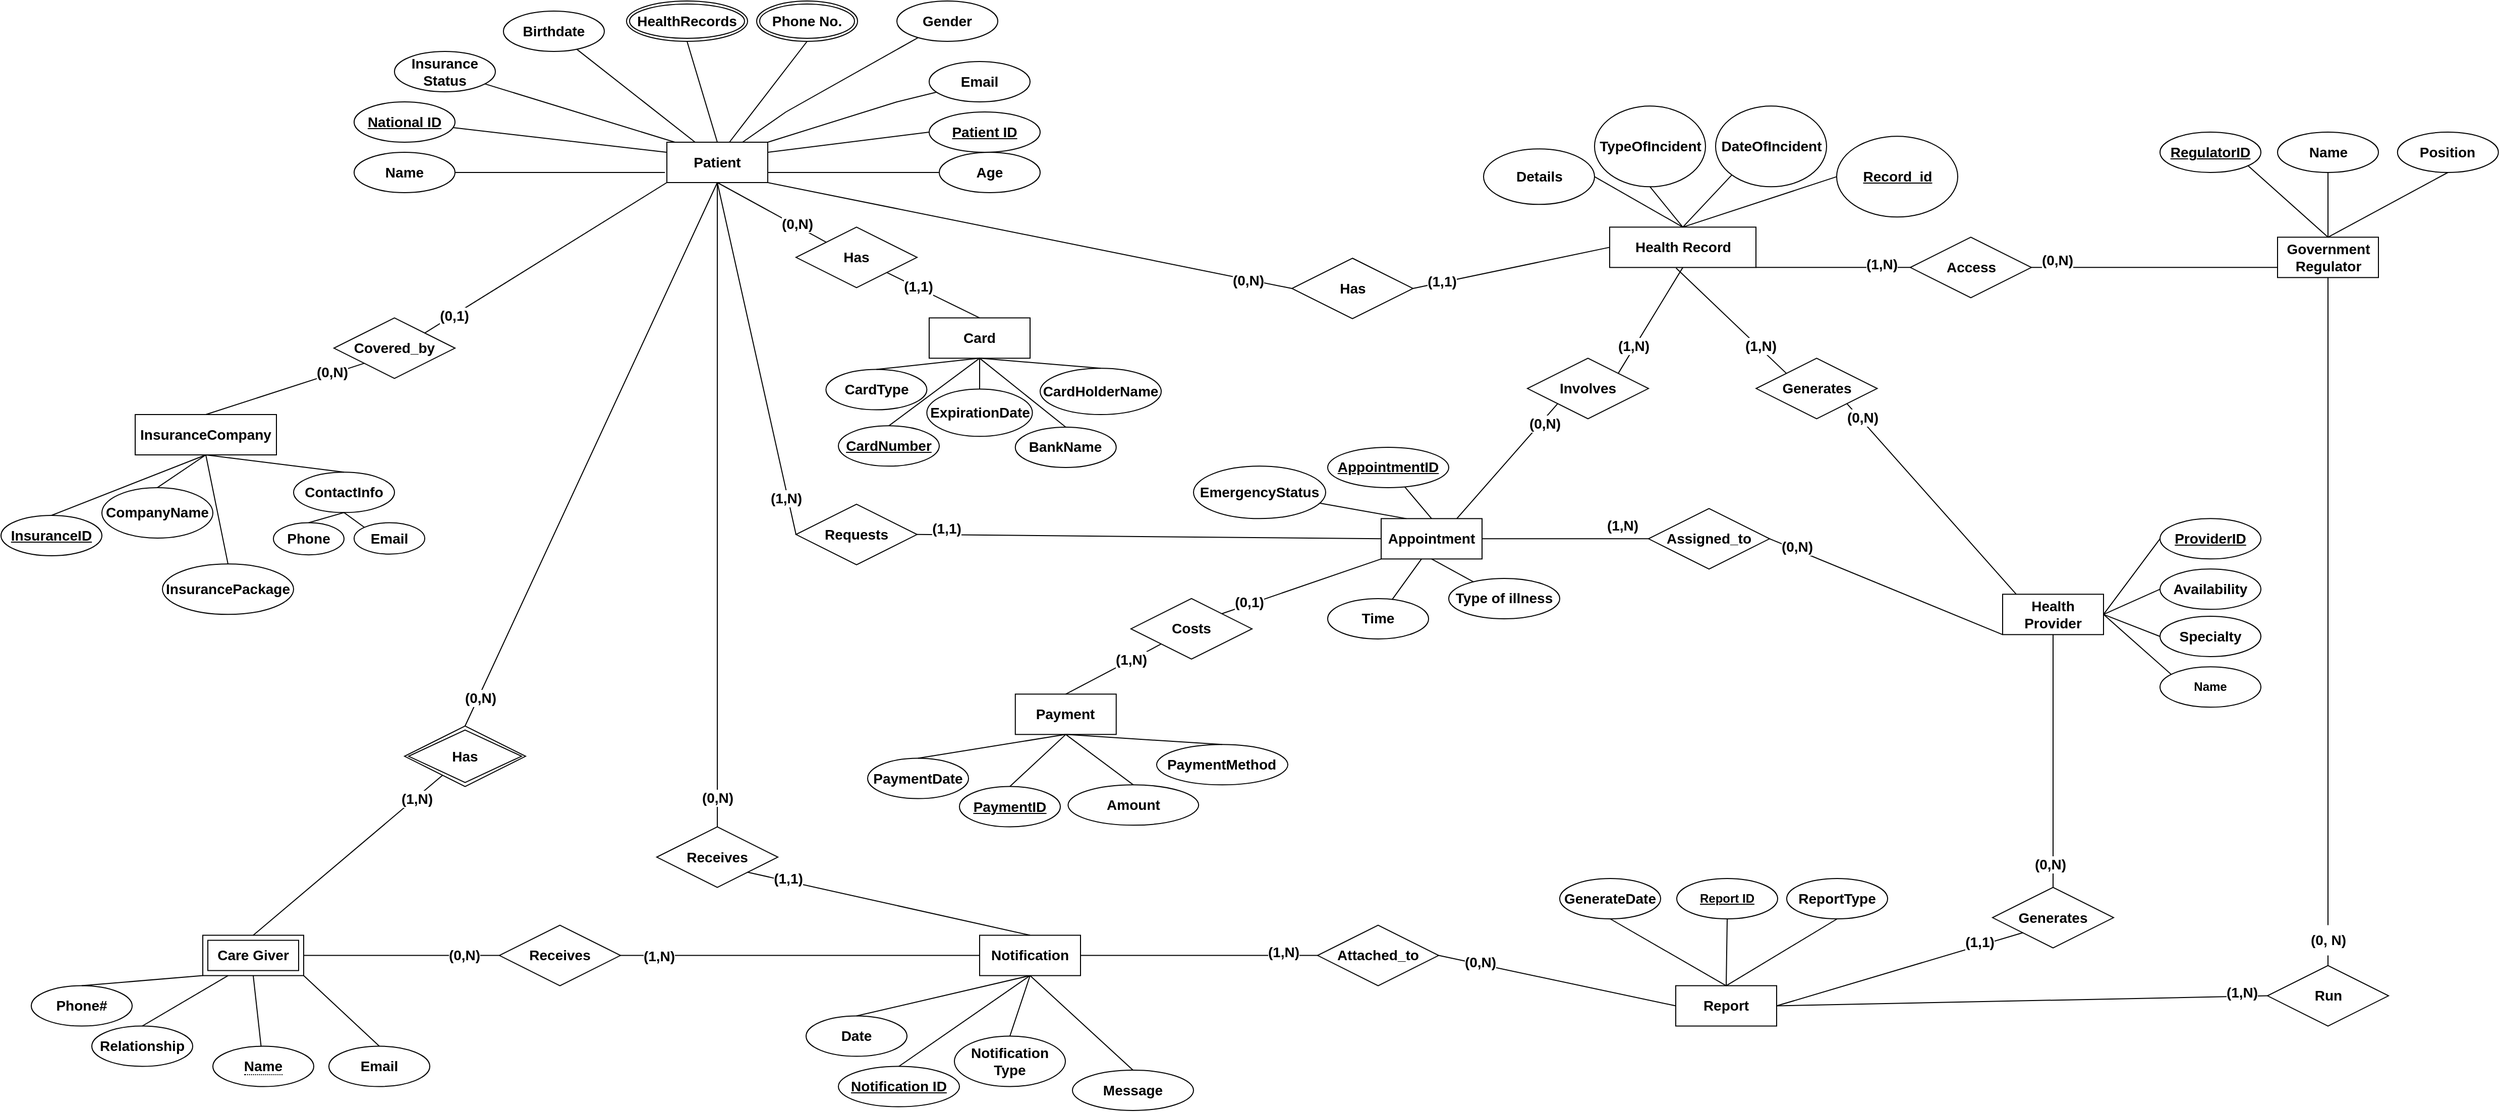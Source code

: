 <mxfile version="24.7.8">
  <diagram id="R2lEEEUBdFMjLlhIrx00" name="Page-1">
    <mxGraphModel dx="2759" dy="2229" grid="1" gridSize="10" guides="1" tooltips="1" connect="1" arrows="1" fold="1" page="1" pageScale="1" pageWidth="850" pageHeight="1100" math="0" shadow="0" extFonts="Permanent Marker^https://fonts.googleapis.com/css?family=Permanent+Marker">
      <root>
        <mxCell id="0" />
        <mxCell id="1" parent="0" />
        <mxCell id="pNNXKs1wGyWGnKnzis4k-1" value="&lt;span style=&quot;font-size: 14px;&quot;&gt;Patient&lt;/span&gt;" style="whiteSpace=wrap;html=1;align=center;fontSize=14;fontStyle=1" parent="1" vertex="1">
          <mxGeometry x="-190" y="-960" width="100" height="40" as="geometry" />
        </mxCell>
        <mxCell id="pNNXKs1wGyWGnKnzis4k-2" value="&lt;span style=&quot;font-size: 14px;&quot;&gt;Health Provider&lt;/span&gt;" style="whiteSpace=wrap;html=1;align=center;fontSize=14;fontStyle=1" parent="1" vertex="1">
          <mxGeometry x="1134" y="-511.82" width="100" height="40" as="geometry" />
        </mxCell>
        <mxCell id="pNNXKs1wGyWGnKnzis4k-3" value="&lt;span style=&quot;font-size: 14px;&quot;&gt;Government Regulator&lt;/span&gt;" style="whiteSpace=wrap;html=1;align=center;fontSize=14;fontStyle=1" parent="1" vertex="1">
          <mxGeometry x="1406.5" y="-865.82" width="100" height="40" as="geometry" />
        </mxCell>
        <mxCell id="pNNXKs1wGyWGnKnzis4k-4" value="&lt;span style=&quot;font-size: 14px;&quot;&gt;Patient ID&lt;/span&gt;" style="ellipse;whiteSpace=wrap;html=1;align=center;fontStyle=5;fontSize=14;" parent="1" vertex="1">
          <mxGeometry x="70" y="-990" width="110" height="40" as="geometry" />
        </mxCell>
        <mxCell id="pNNXKs1wGyWGnKnzis4k-5" value="" style="endArrow=none;html=1;rounded=0;exitX=0;exitY=0.5;exitDx=0;exitDy=0;fontStyle=1;fontSize=14;entryX=1;entryY=0.25;entryDx=0;entryDy=0;" parent="1" source="pNNXKs1wGyWGnKnzis4k-4" target="pNNXKs1wGyWGnKnzis4k-1" edge="1">
          <mxGeometry width="50" height="50" relative="1" as="geometry">
            <mxPoint x="-180" y="-840" as="sourcePoint" />
            <mxPoint x="-82" y="-950" as="targetPoint" />
            <Array as="points" />
          </mxGeometry>
        </mxCell>
        <mxCell id="pNNXKs1wGyWGnKnzis4k-6" value="&lt;span style=&quot;font-size: 14px;&quot;&gt;&lt;font style=&quot;font-size: 14px;&quot;&gt;Name&lt;/font&gt;&lt;/span&gt;" style="ellipse;whiteSpace=wrap;html=1;align=center;fontStyle=1;fontSize=14;" parent="1" vertex="1">
          <mxGeometry x="-500" y="-950" width="100" height="40" as="geometry" />
        </mxCell>
        <mxCell id="pNNXKs1wGyWGnKnzis4k-7" value="" style="endArrow=none;html=1;rounded=0;fontStyle=1;fontSize=14;" parent="1" target="pNNXKs1wGyWGnKnzis4k-6" edge="1">
          <mxGeometry width="50" height="50" relative="1" as="geometry">
            <mxPoint x="-192" y="-930" as="sourcePoint" />
            <mxPoint x="150" y="-780" as="targetPoint" />
            <Array as="points">
              <mxPoint x="-292" y="-930" />
            </Array>
          </mxGeometry>
        </mxCell>
        <mxCell id="pNNXKs1wGyWGnKnzis4k-8" value="&lt;span style=&quot;font-size: 14px;&quot;&gt;&lt;span style=&quot;font-size: 14px;&quot;&gt;Email&lt;/span&gt;&lt;/span&gt;" style="ellipse;whiteSpace=wrap;html=1;align=center;fontStyle=1;fontSize=14;" parent="1" vertex="1">
          <mxGeometry x="70" y="-1040" width="100" height="40" as="geometry" />
        </mxCell>
        <mxCell id="pNNXKs1wGyWGnKnzis4k-9" value="" style="endArrow=none;html=1;rounded=0;exitX=1;exitY=0;exitDx=0;exitDy=0;fontStyle=1;fontSize=14;" parent="1" source="pNNXKs1wGyWGnKnzis4k-1" target="pNNXKs1wGyWGnKnzis4k-8" edge="1">
          <mxGeometry width="50" height="50" relative="1" as="geometry">
            <mxPoint x="-60" y="-985" as="sourcePoint" />
            <mxPoint x="205" y="-845" as="targetPoint" />
            <Array as="points">
              <mxPoint x="38" y="-1000" />
            </Array>
          </mxGeometry>
        </mxCell>
        <mxCell id="pNNXKs1wGyWGnKnzis4k-10" value="&lt;span style=&quot;font-size: 14px;&quot;&gt;&lt;span style=&quot;font-size: 14px;&quot;&gt;Age&lt;/span&gt;&lt;/span&gt;" style="ellipse;whiteSpace=wrap;html=1;align=center;fontStyle=1;fontSize=14;" parent="1" vertex="1">
          <mxGeometry x="80" y="-950" width="100" height="40" as="geometry" />
        </mxCell>
        <mxCell id="pNNXKs1wGyWGnKnzis4k-11" value="" style="endArrow=none;html=1;rounded=0;fontStyle=1;fontSize=14;entryX=0;entryY=0.5;entryDx=0;entryDy=0;exitX=1;exitY=0.75;exitDx=0;exitDy=0;" parent="1" source="pNNXKs1wGyWGnKnzis4k-1" target="pNNXKs1wGyWGnKnzis4k-10" edge="1">
          <mxGeometry width="50" height="50" relative="1" as="geometry">
            <mxPoint x="-82" y="-930" as="sourcePoint" />
            <mxPoint x="161" y="-930.5" as="targetPoint" />
          </mxGeometry>
        </mxCell>
        <mxCell id="pNNXKs1wGyWGnKnzis4k-12" value="&lt;span style=&quot;font-size: 14px;&quot;&gt;&lt;font style=&quot;font-size: 14px;&quot;&gt;Gender&lt;/font&gt;&lt;/span&gt;" style="ellipse;whiteSpace=wrap;html=1;align=center;fontStyle=1;fontSize=14;" parent="1" vertex="1">
          <mxGeometry x="38" y="-1100" width="100" height="40" as="geometry" />
        </mxCell>
        <mxCell id="pNNXKs1wGyWGnKnzis4k-13" value="" style="endArrow=none;html=1;rounded=0;exitX=0.75;exitY=0;exitDx=0;exitDy=0;fontStyle=1;fontSize=14;" parent="1" source="pNNXKs1wGyWGnKnzis4k-1" target="pNNXKs1wGyWGnKnzis4k-12" edge="1">
          <mxGeometry width="50" height="50" relative="1" as="geometry">
            <mxPoint x="-90" y="-1000" as="sourcePoint" />
            <mxPoint x="390" y="-800" as="targetPoint" />
            <Array as="points">
              <mxPoint x="-72" y="-990" />
            </Array>
          </mxGeometry>
        </mxCell>
        <mxCell id="pNNXKs1wGyWGnKnzis4k-14" value="" style="endArrow=none;html=1;rounded=0;entryX=0.5;entryY=1;entryDx=0;entryDy=0;exitX=0.62;exitY=0;exitDx=0;exitDy=0;fontStyle=1;fontSize=14;exitPerimeter=0;" parent="1" source="pNNXKs1wGyWGnKnzis4k-1" target="pNNXKs1wGyWGnKnzis4k-16" edge="1">
          <mxGeometry width="50" height="50" relative="1" as="geometry">
            <mxPoint x="-120" y="-1010" as="sourcePoint" />
            <mxPoint x="-44.819" y="-1001.638" as="targetPoint" />
          </mxGeometry>
        </mxCell>
        <mxCell id="pNNXKs1wGyWGnKnzis4k-15" value="&lt;span style=&quot;font-size: 14px;&quot;&gt;Appointment&lt;/span&gt;" style="whiteSpace=wrap;html=1;align=center;fontSize=14;fontStyle=1" parent="1" vertex="1">
          <mxGeometry x="518" y="-586.82" width="100" height="40" as="geometry" />
        </mxCell>
        <mxCell id="pNNXKs1wGyWGnKnzis4k-16" value="&lt;span style=&quot;font-size: 14px;&quot;&gt;&lt;font style=&quot;font-size: 14px;&quot;&gt;Phone No.&lt;/font&gt;&lt;/span&gt;" style="ellipse;shape=doubleEllipse;margin=3;whiteSpace=wrap;html=1;align=center;fontStyle=1;fontSize=14;" parent="1" vertex="1">
          <mxGeometry x="-101" y="-1100" width="100" height="40" as="geometry" />
        </mxCell>
        <mxCell id="pNNXKs1wGyWGnKnzis4k-17" value="&lt;span style=&quot;font-size: 14px;&quot;&gt;InsuranceCompany&lt;/span&gt;" style="whiteSpace=wrap;html=1;align=center;fontSize=14;fontStyle=1" parent="1" vertex="1">
          <mxGeometry x="-717" y="-690" width="140" height="40" as="geometry" />
        </mxCell>
        <mxCell id="pNNXKs1wGyWGnKnzis4k-18" value="&lt;span style=&quot;font-size: 14px;&quot;&gt;Payment&lt;/span&gt;" style="whiteSpace=wrap;html=1;align=center;fontSize=14;fontStyle=1" parent="1" vertex="1">
          <mxGeometry x="155.38" y="-412.82" width="100" height="40" as="geometry" />
        </mxCell>
        <mxCell id="pNNXKs1wGyWGnKnzis4k-19" value="&lt;span style=&quot;font-size: 14px;&quot;&gt;Report&lt;/span&gt;" style="whiteSpace=wrap;html=1;align=center;fontSize=14;fontStyle=1" parent="1" vertex="1">
          <mxGeometry x="810" y="-123.73" width="100" height="40" as="geometry" />
        </mxCell>
        <mxCell id="pNNXKs1wGyWGnKnzis4k-20" value="&lt;span style=&quot;font-size: 14px;&quot;&gt;&lt;font style=&quot;font-size: 14px;&quot;&gt;&lt;u style=&quot;font-size: 14px;&quot;&gt;National ID&lt;/u&gt;&lt;/font&gt;&lt;/span&gt;" style="ellipse;whiteSpace=wrap;html=1;align=center;fontStyle=1;fontSize=14;" parent="1" vertex="1">
          <mxGeometry x="-500" y="-1000" width="100" height="40" as="geometry" />
        </mxCell>
        <mxCell id="pNNXKs1wGyWGnKnzis4k-21" value="" style="endArrow=none;html=1;rounded=0;exitX=0;exitY=0.25;exitDx=0;exitDy=0;fontStyle=1;fontSize=14;" parent="1" source="pNNXKs1wGyWGnKnzis4k-1" target="pNNXKs1wGyWGnKnzis4k-20" edge="1">
          <mxGeometry width="50" height="50" relative="1" as="geometry">
            <mxPoint x="-330" y="-920" as="sourcePoint" />
            <mxPoint x="-65" y="-780" as="targetPoint" />
            <Array as="points" />
          </mxGeometry>
        </mxCell>
        <mxCell id="pNNXKs1wGyWGnKnzis4k-22" value="&lt;span style=&quot;font-size: 14px;&quot;&gt;&lt;font style=&quot;font-size: 14px;&quot;&gt;Insurance Status&lt;/font&gt;&lt;/span&gt;" style="ellipse;whiteSpace=wrap;html=1;align=center;fontStyle=1;fontSize=14;" parent="1" vertex="1">
          <mxGeometry x="-460" y="-1050" width="100" height="40" as="geometry" />
        </mxCell>
        <mxCell id="pNNXKs1wGyWGnKnzis4k-23" value="" style="endArrow=none;html=1;rounded=0;fontStyle=1;fontSize=14;" parent="1" target="pNNXKs1wGyWGnKnzis4k-22" edge="1">
          <mxGeometry width="50" height="50" relative="1" as="geometry">
            <mxPoint x="-182" y="-960" as="sourcePoint" />
            <mxPoint x="-80" y="-830" as="targetPoint" />
          </mxGeometry>
        </mxCell>
        <mxCell id="pNNXKs1wGyWGnKnzis4k-24" value="&lt;span style=&quot;font-size: 14px;&quot;&gt;&lt;font style=&quot;font-size: 14px;&quot;&gt;Birthdate&lt;/font&gt;&lt;/span&gt;" style="ellipse;whiteSpace=wrap;html=1;align=center;fontStyle=1;fontSize=14;" parent="1" vertex="1">
          <mxGeometry x="-352" y="-1090" width="100" height="40" as="geometry" />
        </mxCell>
        <mxCell id="pNNXKs1wGyWGnKnzis4k-25" value="" style="endArrow=none;html=1;rounded=0;fontStyle=1;fontSize=14;" parent="1" target="pNNXKs1wGyWGnKnzis4k-24" edge="1">
          <mxGeometry width="50" height="50" relative="1" as="geometry">
            <mxPoint x="-162" y="-960" as="sourcePoint" />
            <mxPoint x="-60" y="-875" as="targetPoint" />
          </mxGeometry>
        </mxCell>
        <mxCell id="pNNXKs1wGyWGnKnzis4k-26" value="" style="endArrow=none;html=1;rounded=0;exitX=0.5;exitY=1;exitDx=0;exitDy=0;entryX=0.5;entryY=0;entryDx=0;entryDy=0;fontStyle=1;fontSize=14;" parent="1" source="pNNXKs1wGyWGnKnzis4k-27" target="pNNXKs1wGyWGnKnzis4k-1" edge="1">
          <mxGeometry width="50" height="50" relative="1" as="geometry">
            <mxPoint x="-175" y="-980" as="sourcePoint" />
            <mxPoint x="-150" y="-979" as="targetPoint" />
          </mxGeometry>
        </mxCell>
        <mxCell id="pNNXKs1wGyWGnKnzis4k-27" value="&lt;span style=&quot;font-size: 14px;&quot;&gt;&lt;font style=&quot;font-size: 14px;&quot;&gt;HealthRecords&lt;/font&gt;&lt;/span&gt;" style="ellipse;shape=doubleEllipse;margin=3;whiteSpace=wrap;html=1;align=center;fontStyle=1;fontSize=14;" parent="1" vertex="1">
          <mxGeometry x="-230" y="-1100" width="120" height="40" as="geometry" />
        </mxCell>
        <mxCell id="pNNXKs1wGyWGnKnzis4k-28" value="" style="endArrow=none;html=1;rounded=0;exitX=1;exitY=0.5;exitDx=0;exitDy=0;fontStyle=1;fontSize=14;" parent="1" source="pNNXKs1wGyWGnKnzis4k-2" edge="1">
          <mxGeometry width="50" height="50" relative="1" as="geometry">
            <mxPoint x="1474" y="-451.82" as="sourcePoint" />
            <mxPoint x="1313" y="-421.82" as="targetPoint" />
          </mxGeometry>
        </mxCell>
        <mxCell id="pNNXKs1wGyWGnKnzis4k-29" value="" style="endArrow=none;html=1;rounded=0;exitX=1;exitY=0.5;exitDx=0;exitDy=0;entryX=0;entryY=0.5;entryDx=0;entryDy=0;fontStyle=1;fontSize=14;" parent="1" source="pNNXKs1wGyWGnKnzis4k-2" target="ppLR7rw1qFO7lx_NXZap-60" edge="1">
          <mxGeometry width="50" height="50" relative="1" as="geometry">
            <mxPoint x="1499" y="-491.82" as="sourcePoint" />
            <mxPoint x="1290" y="-516.82" as="targetPoint" />
          </mxGeometry>
        </mxCell>
        <mxCell id="pNNXKs1wGyWGnKnzis4k-31" value="&lt;span style=&quot;font-size: 14px;&quot;&gt;&lt;font style=&quot;font-size: 14px;&quot;&gt;Specialty&lt;/font&gt;&lt;/span&gt;" style="ellipse;whiteSpace=wrap;html=1;align=center;fontStyle=1;fontSize=14;" parent="1" vertex="1">
          <mxGeometry x="1290" y="-490.0" width="100" height="40" as="geometry" />
        </mxCell>
        <mxCell id="pNNXKs1wGyWGnKnzis4k-32" value="" style="endArrow=none;html=1;rounded=0;exitX=1;exitY=0.5;exitDx=0;exitDy=0;fontStyle=1;fontSize=14;entryX=0;entryY=0.5;entryDx=0;entryDy=0;entryPerimeter=0;" parent="1" source="pNNXKs1wGyWGnKnzis4k-2" target="pNNXKs1wGyWGnKnzis4k-31" edge="1">
          <mxGeometry width="50" height="50" relative="1" as="geometry">
            <mxPoint x="1324" y="-501.82" as="sourcePoint" />
            <mxPoint x="1879.0" y="-341.82" as="targetPoint" />
          </mxGeometry>
        </mxCell>
        <mxCell id="pNNXKs1wGyWGnKnzis4k-33" value="&lt;span style=&quot;font-size: 14px;&quot;&gt;&lt;font style=&quot;font-size: 14px;&quot;&gt;&lt;u style=&quot;font-size: 14px;&quot;&gt;ProviderID&lt;/u&gt;&lt;/font&gt;&lt;/span&gt;" style="ellipse;whiteSpace=wrap;html=1;align=center;fontStyle=1;fontSize=14;" parent="1" vertex="1">
          <mxGeometry x="1290.0" y="-586.82" width="100" height="40" as="geometry" />
        </mxCell>
        <mxCell id="pNNXKs1wGyWGnKnzis4k-34" value="" style="endArrow=none;html=1;rounded=0;exitX=1;exitY=0.5;exitDx=0;exitDy=0;fontStyle=1;fontSize=14;entryX=0;entryY=0.5;entryDx=0;entryDy=0;" parent="1" source="pNNXKs1wGyWGnKnzis4k-2" target="pNNXKs1wGyWGnKnzis4k-33" edge="1">
          <mxGeometry width="50" height="50" relative="1" as="geometry">
            <mxPoint x="1034" y="-521.82" as="sourcePoint" />
            <mxPoint x="1589" y="-361.82" as="targetPoint" />
          </mxGeometry>
        </mxCell>
        <mxCell id="pNNXKs1wGyWGnKnzis4k-35" value="&lt;span style=&quot;font-size: 14px;&quot;&gt;&lt;font style=&quot;font-size: 14px;&quot;&gt;&lt;u style=&quot;font-size: 14px;&quot;&gt;AppointmentID&lt;/u&gt;&lt;/font&gt;&lt;/span&gt;" style="ellipse;whiteSpace=wrap;html=1;align=center;fontStyle=1;fontSize=14;" parent="1" vertex="1">
          <mxGeometry x="465.0" y="-657.53" width="120" height="40" as="geometry" />
        </mxCell>
        <mxCell id="pNNXKs1wGyWGnKnzis4k-36" value="" style="endArrow=none;html=1;rounded=0;exitX=0.5;exitY=0;exitDx=0;exitDy=0;fontStyle=1;fontSize=14;" parent="1" source="pNNXKs1wGyWGnKnzis4k-15" target="pNNXKs1wGyWGnKnzis4k-35" edge="1">
          <mxGeometry width="50" height="50" relative="1" as="geometry">
            <mxPoint x="628" y="-676.82" as="sourcePoint" />
            <mxPoint x="1183" y="-516.82" as="targetPoint" />
          </mxGeometry>
        </mxCell>
        <mxCell id="pNNXKs1wGyWGnKnzis4k-37" value="&lt;span style=&quot;font-size: 14px;&quot;&gt;&lt;span style=&quot;font-size: 14px;&quot;&gt;Time&lt;/span&gt;&lt;/span&gt;" style="ellipse;whiteSpace=wrap;html=1;align=center;fontStyle=1;fontSize=14;" parent="1" vertex="1">
          <mxGeometry x="465.0" y="-507.53" width="100" height="40" as="geometry" />
        </mxCell>
        <mxCell id="pNNXKs1wGyWGnKnzis4k-38" value="" style="endArrow=none;html=1;rounded=0;exitX=0.4;exitY=1;exitDx=0;exitDy=0;exitPerimeter=0;fontStyle=1;fontSize=14;" parent="1" source="pNNXKs1wGyWGnKnzis4k-15" target="pNNXKs1wGyWGnKnzis4k-37" edge="1">
          <mxGeometry width="50" height="50" relative="1" as="geometry">
            <mxPoint x="698" y="-601.82" as="sourcePoint" />
            <mxPoint x="1253" y="-441.82" as="targetPoint" />
          </mxGeometry>
        </mxCell>
        <mxCell id="pNNXKs1wGyWGnKnzis4k-39" value="&lt;span style=&quot;font-size: 14px;&quot;&gt;&lt;font style=&quot;font-size: 14px;&quot;&gt;Type of illness&lt;/font&gt;&lt;/span&gt;" style="ellipse;whiteSpace=wrap;html=1;align=center;fontStyle=1;fontSize=14;" parent="1" vertex="1">
          <mxGeometry x="585" y="-527.53" width="110" height="40" as="geometry" />
        </mxCell>
        <mxCell id="pNNXKs1wGyWGnKnzis4k-40" value="" style="endArrow=none;html=1;rounded=0;exitX=0.5;exitY=1;exitDx=0;exitDy=0;fontStyle=1;fontSize=14;" parent="1" source="pNNXKs1wGyWGnKnzis4k-15" target="pNNXKs1wGyWGnKnzis4k-39" edge="1">
          <mxGeometry width="50" height="50" relative="1" as="geometry">
            <mxPoint x="463.0" y="-556.82" as="sourcePoint" />
            <mxPoint x="1018" y="-396.82" as="targetPoint" />
          </mxGeometry>
        </mxCell>
        <mxCell id="pNNXKs1wGyWGnKnzis4k-41" value="EmergencyStatus" style="ellipse;whiteSpace=wrap;html=1;align=center;fontStyle=1;fontSize=14;" parent="1" vertex="1">
          <mxGeometry x="332.0" y="-638.82" width="131" height="52" as="geometry" />
        </mxCell>
        <mxCell id="pNNXKs1wGyWGnKnzis4k-42" value="" style="endArrow=none;html=1;rounded=0;exitX=0.25;exitY=0;exitDx=0;exitDy=0;fontStyle=1;fontSize=14;" parent="1" source="pNNXKs1wGyWGnKnzis4k-15" target="pNNXKs1wGyWGnKnzis4k-41" edge="1">
          <mxGeometry width="50" height="50" relative="1" as="geometry">
            <mxPoint x="398.0" y="-556.82" as="sourcePoint" />
            <mxPoint x="953" y="-396.82" as="targetPoint" />
          </mxGeometry>
        </mxCell>
        <mxCell id="pNNXKs1wGyWGnKnzis4k-45" value="&lt;span style=&quot;font-size: 14px;&quot;&gt;Care Giver&lt;/span&gt;" style="shape=ext;margin=3;double=1;whiteSpace=wrap;html=1;align=center;fontStyle=1;fontSize=14;" parent="1" vertex="1">
          <mxGeometry x="-650" y="-173.73" width="100" height="40" as="geometry" />
        </mxCell>
        <mxCell id="pNNXKs1wGyWGnKnzis4k-46" value="" style="endArrow=none;html=1;rounded=0;exitX=0.5;exitY=1;exitDx=0;exitDy=0;fontStyle=1;fontSize=14;" parent="1" source="pNNXKs1wGyWGnKnzis4k-45" target="pNNXKs1wGyWGnKnzis4k-85" edge="1">
          <mxGeometry relative="1" as="geometry">
            <mxPoint x="-320" y="-293.73" as="sourcePoint" />
            <mxPoint x="-590" y="-83.73" as="targetPoint" />
          </mxGeometry>
        </mxCell>
        <mxCell id="pNNXKs1wGyWGnKnzis4k-47" value="&lt;font style=&quot;font-size: 14px;&quot;&gt;&lt;span style=&quot;font-size: 14px;&quot;&gt;Relationship&lt;/span&gt;&lt;/font&gt;" style="ellipse;whiteSpace=wrap;html=1;align=center;fontStyle=1;fontSize=14;" parent="1" vertex="1">
          <mxGeometry x="-760" y="-83.73" width="100" height="40" as="geometry" />
        </mxCell>
        <mxCell id="pNNXKs1wGyWGnKnzis4k-48" value="" style="endArrow=none;html=1;rounded=0;exitX=0.5;exitY=0;exitDx=0;exitDy=0;entryX=0.25;entryY=1;entryDx=0;entryDy=0;fontStyle=1;fontSize=14;" parent="1" source="pNNXKs1wGyWGnKnzis4k-47" target="pNNXKs1wGyWGnKnzis4k-45" edge="1">
          <mxGeometry relative="1" as="geometry">
            <mxPoint x="-810" y="-93.73" as="sourcePoint" />
            <mxPoint x="-730" y="-143.73" as="targetPoint" />
          </mxGeometry>
        </mxCell>
        <mxCell id="pNNXKs1wGyWGnKnzis4k-49" value="&lt;font style=&quot;font-size: 14px;&quot;&gt;&lt;span style=&quot;font-size: 14px;&quot;&gt;Phone#&lt;/span&gt;&lt;/font&gt;" style="ellipse;whiteSpace=wrap;html=1;align=center;fontStyle=1;fontSize=14;" parent="1" vertex="1">
          <mxGeometry x="-820" y="-123.73" width="100" height="40" as="geometry" />
        </mxCell>
        <mxCell id="pNNXKs1wGyWGnKnzis4k-50" value="" style="endArrow=none;html=1;rounded=0;exitX=0.5;exitY=0;exitDx=0;exitDy=0;entryX=0;entryY=1;entryDx=0;entryDy=0;fontStyle=1;fontSize=14;" parent="1" source="pNNXKs1wGyWGnKnzis4k-49" target="pNNXKs1wGyWGnKnzis4k-45" edge="1">
          <mxGeometry relative="1" as="geometry">
            <mxPoint x="-320" y="-293.73" as="sourcePoint" />
            <mxPoint x="-240" y="-343.73" as="targetPoint" />
          </mxGeometry>
        </mxCell>
        <mxCell id="pNNXKs1wGyWGnKnzis4k-51" value="&lt;font style=&quot;font-size: 14px;&quot;&gt;&lt;span style=&quot;font-size: 14px;&quot;&gt;Email&lt;/span&gt;&lt;/font&gt;" style="ellipse;whiteSpace=wrap;html=1;align=center;fontStyle=1;fontSize=14;" parent="1" vertex="1">
          <mxGeometry x="-525" y="-63.73" width="100" height="40" as="geometry" />
        </mxCell>
        <mxCell id="pNNXKs1wGyWGnKnzis4k-52" value="" style="endArrow=none;html=1;rounded=0;exitX=0.5;exitY=0;exitDx=0;exitDy=0;entryX=1;entryY=1;entryDx=0;entryDy=0;fontStyle=1;fontSize=14;" parent="1" source="pNNXKs1wGyWGnKnzis4k-51" target="pNNXKs1wGyWGnKnzis4k-45" edge="1">
          <mxGeometry relative="1" as="geometry">
            <mxPoint x="-320" y="-293.73" as="sourcePoint" />
            <mxPoint x="-240" y="-343.73" as="targetPoint" />
          </mxGeometry>
        </mxCell>
        <mxCell id="pNNXKs1wGyWGnKnzis4k-53" value="&lt;font style=&quot;font-size: 14px;&quot;&gt;&lt;span style=&quot;font-size: 14px;&quot;&gt;ContactInfo&lt;/span&gt;&lt;/font&gt;" style="ellipse;whiteSpace=wrap;html=1;align=center;fontStyle=1;fontSize=14;" parent="1" vertex="1">
          <mxGeometry x="-560" y="-632.82" width="100" height="40" as="geometry" />
        </mxCell>
        <mxCell id="pNNXKs1wGyWGnKnzis4k-54" value="" style="endArrow=none;html=1;rounded=0;exitX=0.5;exitY=0;exitDx=0;exitDy=0;entryX=0.5;entryY=1;entryDx=0;entryDy=0;fontStyle=1;fontSize=14;" parent="1" source="pNNXKs1wGyWGnKnzis4k-53" target="pNNXKs1wGyWGnKnzis4k-17" edge="1">
          <mxGeometry relative="1" as="geometry">
            <mxPoint x="-997" y="-869.37" as="sourcePoint" />
            <mxPoint x="-917" y="-919.37" as="targetPoint" />
          </mxGeometry>
        </mxCell>
        <mxCell id="pNNXKs1wGyWGnKnzis4k-55" value="&lt;font style=&quot;font-size: 14px;&quot;&gt;&lt;span style=&quot;font-size: 14px;&quot;&gt;InsurancePackage&lt;/span&gt;&lt;/font&gt;" style="ellipse;whiteSpace=wrap;html=1;align=center;fontStyle=1;fontSize=14;" parent="1" vertex="1">
          <mxGeometry x="-690" y="-541.82" width="130" height="50" as="geometry" />
        </mxCell>
        <mxCell id="pNNXKs1wGyWGnKnzis4k-56" value="" style="endArrow=none;html=1;rounded=0;exitX=0.5;exitY=0;exitDx=0;exitDy=0;entryX=0.5;entryY=1;entryDx=0;entryDy=0;fontStyle=1;fontSize=14;" parent="1" source="pNNXKs1wGyWGnKnzis4k-55" target="pNNXKs1wGyWGnKnzis4k-17" edge="1">
          <mxGeometry relative="1" as="geometry">
            <mxPoint x="-997" y="-869.37" as="sourcePoint" />
            <mxPoint x="-917" y="-919.37" as="targetPoint" />
          </mxGeometry>
        </mxCell>
        <mxCell id="pNNXKs1wGyWGnKnzis4k-57" value="&lt;font style=&quot;font-size: 14px;&quot;&gt;&lt;span style=&quot;font-size: 14px;&quot;&gt;CompanyName&lt;/span&gt;&lt;/font&gt;" style="ellipse;whiteSpace=wrap;html=1;align=center;fontStyle=1;fontSize=14;" parent="1" vertex="1">
          <mxGeometry x="-750" y="-617.53" width="110" height="50" as="geometry" />
        </mxCell>
        <mxCell id="pNNXKs1wGyWGnKnzis4k-58" value="" style="endArrow=none;html=1;rounded=0;exitX=0.5;exitY=0;exitDx=0;exitDy=0;entryX=0.5;entryY=1;entryDx=0;entryDy=0;fontStyle=1;fontSize=14;" parent="1" source="pNNXKs1wGyWGnKnzis4k-57" target="pNNXKs1wGyWGnKnzis4k-17" edge="1">
          <mxGeometry relative="1" as="geometry">
            <mxPoint x="-997" y="-869.37" as="sourcePoint" />
            <mxPoint x="-917" y="-919.37" as="targetPoint" />
          </mxGeometry>
        </mxCell>
        <mxCell id="pNNXKs1wGyWGnKnzis4k-59" value="" style="endArrow=none;html=1;rounded=0;exitX=0.5;exitY=0;exitDx=0;exitDy=0;entryX=0.5;entryY=1;entryDx=0;entryDy=0;fontStyle=1;fontSize=14;" parent="1" source="pNNXKs1wGyWGnKnzis4k-60" target="pNNXKs1wGyWGnKnzis4k-17" edge="1">
          <mxGeometry relative="1" as="geometry">
            <mxPoint x="-892" y="-599.37" as="sourcePoint" />
            <mxPoint x="-917" y="-919.37" as="targetPoint" />
          </mxGeometry>
        </mxCell>
        <mxCell id="pNNXKs1wGyWGnKnzis4k-60" value="&lt;span style=&quot;font-size: 14px;&quot;&gt;&lt;font style=&quot;font-size: 14px;&quot;&gt;InsuranceID&lt;/font&gt;&lt;/span&gt;" style="ellipse;whiteSpace=wrap;html=1;align=center;fontStyle=5;fontSize=14;" parent="1" vertex="1">
          <mxGeometry x="-850" y="-590" width="100" height="40" as="geometry" />
        </mxCell>
        <mxCell id="pNNXKs1wGyWGnKnzis4k-61" value="&lt;span style=&quot;font-size: 14px;&quot;&gt;&lt;span style=&quot;font-size: 14px;&quot;&gt;Phone&lt;/span&gt;&lt;/span&gt;" style="ellipse;whiteSpace=wrap;html=1;align=center;fontStyle=1;fontSize=14;" parent="1" vertex="1">
          <mxGeometry x="-580" y="-582.73" width="70" height="31.82" as="geometry" />
        </mxCell>
        <mxCell id="pNNXKs1wGyWGnKnzis4k-62" value="" style="endArrow=none;html=1;rounded=0;fontStyle=1;fontSize=14;entryX=0.5;entryY=1;entryDx=0;entryDy=0;exitX=0.5;exitY=0;exitDx=0;exitDy=0;" parent="1" source="pNNXKs1wGyWGnKnzis4k-61" target="pNNXKs1wGyWGnKnzis4k-53" edge="1">
          <mxGeometry relative="1" as="geometry">
            <mxPoint x="-510" y="-547" as="sourcePoint" />
            <mxPoint x="-510" y="-594" as="targetPoint" />
          </mxGeometry>
        </mxCell>
        <mxCell id="pNNXKs1wGyWGnKnzis4k-63" value="&lt;font style=&quot;font-size: 14px;&quot;&gt;&lt;span style=&quot;font-size: 14px;&quot;&gt;Email&lt;/span&gt;&lt;/font&gt;" style="ellipse;whiteSpace=wrap;html=1;align=center;fontStyle=1;fontSize=14;" parent="1" vertex="1">
          <mxGeometry x="-500" y="-582.73" width="70" height="31.11" as="geometry" />
        </mxCell>
        <mxCell id="pNNXKs1wGyWGnKnzis4k-64" value="" style="endArrow=none;html=1;rounded=0;exitX=0;exitY=0;exitDx=0;exitDy=0;entryX=0.5;entryY=1;entryDx=0;entryDy=0;fontStyle=1;fontSize=14;" parent="1" target="pNNXKs1wGyWGnKnzis4k-53" edge="1" source="pNNXKs1wGyWGnKnzis4k-63">
          <mxGeometry relative="1" as="geometry">
            <mxPoint x="-447" y="-519.37" as="sourcePoint" />
            <mxPoint x="-432" y="-549.37" as="targetPoint" />
          </mxGeometry>
        </mxCell>
        <mxCell id="pNNXKs1wGyWGnKnzis4k-68" value="" style="endArrow=none;html=1;rounded=0;entryX=0.5;entryY=1;entryDx=0;entryDy=0;fontStyle=1;fontSize=14;exitX=0.5;exitY=0;exitDx=0;exitDy=0;" parent="1" source="DgcD9Y-jSIW44tKop5Hs-6" target="pNNXKs1wGyWGnKnzis4k-18" edge="1">
          <mxGeometry relative="1" as="geometry">
            <mxPoint x="154.47" y="-312.82" as="sourcePoint" />
            <mxPoint x="-497.62" y="-330.32" as="targetPoint" />
          </mxGeometry>
        </mxCell>
        <mxCell id="pNNXKs1wGyWGnKnzis4k-69" value="&lt;font style=&quot;font-size: 14px;&quot;&gt;&lt;span style=&quot;font-size: 14px;&quot;&gt;Name&lt;/span&gt;&lt;/font&gt;" style="ellipse;whiteSpace=wrap;html=1;align=center;fontStyle=1;fontSize=14;" parent="1" vertex="1">
          <mxGeometry x="1406.5" y="-970" width="100" height="40" as="geometry" />
        </mxCell>
        <mxCell id="pNNXKs1wGyWGnKnzis4k-70" value="" style="endArrow=none;html=1;rounded=0;exitX=0.5;exitY=1;exitDx=0;exitDy=0;entryX=0.5;entryY=0;entryDx=0;entryDy=0;fontStyle=1;fontSize=14;" parent="1" source="pNNXKs1wGyWGnKnzis4k-69" target="pNNXKs1wGyWGnKnzis4k-3" edge="1">
          <mxGeometry relative="1" as="geometry">
            <mxPoint x="1376.5" y="-735.82" as="sourcePoint" />
            <mxPoint x="1456.5" y="-785.82" as="targetPoint" />
          </mxGeometry>
        </mxCell>
        <mxCell id="pNNXKs1wGyWGnKnzis4k-71" value="&lt;font style=&quot;font-size: 14px;&quot;&gt;&lt;span style=&quot;font-size: 14px;&quot;&gt;Amount&lt;/span&gt;&lt;/font&gt;" style="ellipse;whiteSpace=wrap;html=1;align=center;fontStyle=1;fontSize=14;" parent="1" vertex="1">
          <mxGeometry x="207.69" y="-322.82" width="129.39" height="40" as="geometry" />
        </mxCell>
        <mxCell id="pNNXKs1wGyWGnKnzis4k-72" value="" style="endArrow=none;html=1;rounded=0;exitX=0.5;exitY=0;exitDx=0;exitDy=0;entryX=0.5;entryY=1;entryDx=0;entryDy=0;fontStyle=1;fontSize=14;" parent="1" source="pNNXKs1wGyWGnKnzis4k-71" target="pNNXKs1wGyWGnKnzis4k-18" edge="1">
          <mxGeometry relative="1" as="geometry">
            <mxPoint x="292.38" y="-90.32" as="sourcePoint" />
            <mxPoint x="372.38" y="-140.32" as="targetPoint" />
          </mxGeometry>
        </mxCell>
        <mxCell id="pNNXKs1wGyWGnKnzis4k-73" value="&lt;font style=&quot;font-size: 14px;&quot;&gt;&lt;span style=&quot;font-size: 14px;&quot;&gt;PaymentMethod&lt;/span&gt;&lt;/font&gt;" style="ellipse;whiteSpace=wrap;html=1;align=center;fontStyle=1;fontSize=14;" parent="1" vertex="1">
          <mxGeometry x="295.47" y="-362.82" width="130" height="40" as="geometry" />
        </mxCell>
        <mxCell id="pNNXKs1wGyWGnKnzis4k-74" value="" style="endArrow=none;html=1;rounded=0;exitX=0.5;exitY=0;exitDx=0;exitDy=0;entryX=0.5;entryY=1;entryDx=0;entryDy=0;fontStyle=1;fontSize=14;" parent="1" source="pNNXKs1wGyWGnKnzis4k-73" target="pNNXKs1wGyWGnKnzis4k-18" edge="1">
          <mxGeometry relative="1" as="geometry">
            <mxPoint x="332.38" y="-120.32" as="sourcePoint" />
            <mxPoint x="412.38" y="-170.32" as="targetPoint" />
          </mxGeometry>
        </mxCell>
        <mxCell id="pNNXKs1wGyWGnKnzis4k-75" value="&lt;font style=&quot;font-size: 14px;&quot;&gt;&lt;span style=&quot;font-size: 14px;&quot;&gt;PaymentDate&lt;/span&gt;&lt;/font&gt;" style="ellipse;whiteSpace=wrap;html=1;align=center;fontStyle=1;fontSize=14;" parent="1" vertex="1">
          <mxGeometry x="9" y="-349.23" width="100" height="40" as="geometry" />
        </mxCell>
        <mxCell id="pNNXKs1wGyWGnKnzis4k-76" value="" style="endArrow=none;html=1;rounded=0;entryX=0.5;entryY=1;entryDx=0;entryDy=0;fontStyle=1;fontSize=14;exitX=0.5;exitY=0;exitDx=0;exitDy=0;" parent="1" source="pNNXKs1wGyWGnKnzis4k-75" target="pNNXKs1wGyWGnKnzis4k-18" edge="1">
          <mxGeometry relative="1" as="geometry">
            <mxPoint x="118.47" y="-352.82" as="sourcePoint" />
            <mxPoint x="-75.62" y="-180.32" as="targetPoint" />
          </mxGeometry>
        </mxCell>
        <mxCell id="pNNXKs1wGyWGnKnzis4k-77" value="" style="endArrow=none;html=1;rounded=0;entryX=0.5;entryY=0;entryDx=0;entryDy=0;fontStyle=1;fontSize=14;exitX=0.5;exitY=1;exitDx=0;exitDy=0;" parent="1" target="pNNXKs1wGyWGnKnzis4k-19" edge="1" source="pNNXKs1wGyWGnKnzis4k-330">
          <mxGeometry relative="1" as="geometry">
            <mxPoint x="860" y="-310" as="sourcePoint" />
            <mxPoint x="461.63" y="-262.73" as="targetPoint" />
          </mxGeometry>
        </mxCell>
        <mxCell id="pNNXKs1wGyWGnKnzis4k-78" value="&lt;font style=&quot;font-size: 14px;&quot;&gt;&lt;span style=&quot;font-size: 14px;&quot;&gt;ReportType&lt;/span&gt;&lt;/font&gt;" style="ellipse;whiteSpace=wrap;html=1;align=center;fontStyle=1;fontSize=14;" parent="1" vertex="1">
          <mxGeometry x="920.0" y="-230.0" width="100" height="40" as="geometry" />
        </mxCell>
        <mxCell id="pNNXKs1wGyWGnKnzis4k-79" value="" style="endArrow=none;html=1;rounded=0;exitX=0.5;exitY=1;exitDx=0;exitDy=0;entryX=0.5;entryY=0;entryDx=0;entryDy=0;fontStyle=1;fontSize=14;" parent="1" source="pNNXKs1wGyWGnKnzis4k-78" target="pNNXKs1wGyWGnKnzis4k-19" edge="1">
          <mxGeometry relative="1" as="geometry">
            <mxPoint x="511.63" y="-222.73" as="sourcePoint" />
            <mxPoint x="591.63" y="-272.73" as="targetPoint" />
          </mxGeometry>
        </mxCell>
        <mxCell id="pNNXKs1wGyWGnKnzis4k-80" value="&lt;font style=&quot;font-size: 14px;&quot;&gt;&lt;span style=&quot;font-size: 14px;&quot;&gt;GenerateDate&lt;/span&gt;&lt;/font&gt;" style="ellipse;whiteSpace=wrap;html=1;align=center;fontStyle=1;fontSize=14;" parent="1" vertex="1">
          <mxGeometry x="695" y="-230.0" width="100" height="40" as="geometry" />
        </mxCell>
        <mxCell id="pNNXKs1wGyWGnKnzis4k-81" value="" style="endArrow=none;html=1;rounded=0;exitX=0.5;exitY=1;exitDx=0;exitDy=0;entryX=0.5;entryY=0;entryDx=0;entryDy=0;fontStyle=1;fontSize=14;" parent="1" target="pNNXKs1wGyWGnKnzis4k-19" edge="1" source="pNNXKs1wGyWGnKnzis4k-80">
          <mxGeometry relative="1" as="geometry">
            <mxPoint x="750.46" y="-70.73" as="sourcePoint" />
            <mxPoint x="371.63" y="-282.73" as="targetPoint" />
          </mxGeometry>
        </mxCell>
        <mxCell id="pNNXKs1wGyWGnKnzis4k-85" value="&lt;span style=&quot;border-bottom: 1px dotted; font-size: 14px;&quot;&gt;&lt;span style=&quot;font-size: 14px;&quot;&gt;&lt;font style=&quot;font-size: 14px;&quot;&gt;Name&lt;/font&gt;&lt;/span&gt;&lt;/span&gt;" style="ellipse;whiteSpace=wrap;html=1;align=center;fontStyle=1;fontSize=14;" parent="1" vertex="1">
          <mxGeometry x="-640" y="-63.73" width="100" height="40" as="geometry" />
        </mxCell>
        <mxCell id="pNNXKs1wGyWGnKnzis4k-86" value="&lt;span style=&quot;font-size: 14px;&quot;&gt;Health Record&lt;/span&gt;" style="whiteSpace=wrap;html=1;align=center;fontSize=14;fontStyle=1" parent="1" vertex="1">
          <mxGeometry x="744.5" y="-875.82" width="145" height="40" as="geometry" />
        </mxCell>
        <object label="Record_id" id="pNNXKs1wGyWGnKnzis4k-87">
          <mxCell style="ellipse;whiteSpace=wrap;html=1;align=center;fontStyle=5;fontSize=14;" parent="1" vertex="1">
            <mxGeometry x="969.5" y="-965.82" width="120" height="80" as="geometry" />
          </mxCell>
        </object>
        <mxCell id="pNNXKs1wGyWGnKnzis4k-88" value="DateOfIncident" style="ellipse;whiteSpace=wrap;html=1;align=center;fontStyle=1;fontSize=14;" parent="1" vertex="1">
          <mxGeometry x="849.5" y="-995.82" width="110" height="80" as="geometry" />
        </mxCell>
        <mxCell id="pNNXKs1wGyWGnKnzis4k-89" value="TypeOfIncident" style="ellipse;whiteSpace=wrap;html=1;align=center;fontStyle=1;fontSize=14;" parent="1" vertex="1">
          <mxGeometry x="729.5" y="-995.82" width="110" height="80" as="geometry" />
        </mxCell>
        <mxCell id="pNNXKs1wGyWGnKnzis4k-90" value="Details" style="ellipse;whiteSpace=wrap;html=1;align=center;fontStyle=1;fontSize=14;" parent="1" vertex="1">
          <mxGeometry x="619.5" y="-953.32" width="110" height="55" as="geometry" />
        </mxCell>
        <mxCell id="pNNXKs1wGyWGnKnzis4k-91" value="" style="endArrow=none;html=1;rounded=0;entryX=0;entryY=1;entryDx=0;entryDy=0;exitX=0.5;exitY=0;exitDx=0;exitDy=0;fontStyle=1;fontSize=14;" parent="1" source="pNNXKs1wGyWGnKnzis4k-86" target="pNNXKs1wGyWGnKnzis4k-88" edge="1">
          <mxGeometry relative="1" as="geometry">
            <mxPoint x="659.5" y="-825.82" as="sourcePoint" />
            <mxPoint x="819.5" y="-825.82" as="targetPoint" />
          </mxGeometry>
        </mxCell>
        <mxCell id="pNNXKs1wGyWGnKnzis4k-92" value="" style="endArrow=none;html=1;rounded=0;exitX=0;exitY=0.5;exitDx=0;exitDy=0;entryX=0.5;entryY=0;entryDx=0;entryDy=0;fontStyle=1;fontSize=14;" parent="1" source="pNNXKs1wGyWGnKnzis4k-87" target="pNNXKs1wGyWGnKnzis4k-86" edge="1">
          <mxGeometry relative="1" as="geometry">
            <mxPoint x="659.5" y="-825.82" as="sourcePoint" />
            <mxPoint x="819.5" y="-825.82" as="targetPoint" />
          </mxGeometry>
        </mxCell>
        <mxCell id="pNNXKs1wGyWGnKnzis4k-93" value="" style="endArrow=none;html=1;rounded=0;entryX=0.5;entryY=0;entryDx=0;entryDy=0;exitX=0.5;exitY=1;exitDx=0;exitDy=0;fontStyle=1;fontSize=14;" parent="1" source="pNNXKs1wGyWGnKnzis4k-89" target="pNNXKs1wGyWGnKnzis4k-86" edge="1">
          <mxGeometry relative="1" as="geometry">
            <mxPoint x="659.5" y="-825.82" as="sourcePoint" />
            <mxPoint x="819.5" y="-825.82" as="targetPoint" />
            <Array as="points" />
          </mxGeometry>
        </mxCell>
        <mxCell id="pNNXKs1wGyWGnKnzis4k-94" value="" style="endArrow=none;html=1;rounded=0;exitX=1;exitY=0.5;exitDx=0;exitDy=0;entryX=0.5;entryY=0;entryDx=0;entryDy=0;fontStyle=1;fontSize=14;" parent="1" source="pNNXKs1wGyWGnKnzis4k-90" target="pNNXKs1wGyWGnKnzis4k-86" edge="1">
          <mxGeometry relative="1" as="geometry">
            <mxPoint x="659.5" y="-825.82" as="sourcePoint" />
            <mxPoint x="819.5" y="-825.82" as="targetPoint" />
          </mxGeometry>
        </mxCell>
        <mxCell id="pNNXKs1wGyWGnKnzis4k-95" value="Requests" style="shape=rhombus;perimeter=rhombusPerimeter;whiteSpace=wrap;html=1;align=center;fontStyle=1;fontSize=14;" parent="1" vertex="1">
          <mxGeometry x="-62" y="-601.11" width="120" height="60" as="geometry" />
        </mxCell>
        <mxCell id="pNNXKs1wGyWGnKnzis4k-98" value="" style="endArrow=none;html=1;rounded=0;exitX=0;exitY=0.5;exitDx=0;exitDy=0;entryX=1;entryY=0.5;entryDx=0;entryDy=0;fontStyle=1;fontSize=14;" parent="1" source="pNNXKs1wGyWGnKnzis4k-15" target="pNNXKs1wGyWGnKnzis4k-95" edge="1">
          <mxGeometry relative="1" as="geometry">
            <mxPoint x="-103" y="-596.82" as="sourcePoint" />
            <mxPoint x="-13" y="-451.82" as="targetPoint" />
          </mxGeometry>
        </mxCell>
        <mxCell id="pNNXKs1wGyWGnKnzis4k-99" value="Assigned_to" style="shape=rhombus;perimeter=rhombusPerimeter;whiteSpace=wrap;html=1;align=center;fontStyle=1;fontSize=14;" parent="1" vertex="1">
          <mxGeometry x="783" y="-596.82" width="120" height="60" as="geometry" />
        </mxCell>
        <mxCell id="pNNXKs1wGyWGnKnzis4k-100" value="" style="endArrow=none;html=1;rounded=0;exitX=1;exitY=0.5;exitDx=0;exitDy=0;entryX=0;entryY=0.5;entryDx=0;entryDy=0;fontStyle=1;fontSize=14;" parent="1" source="pNNXKs1wGyWGnKnzis4k-15" target="pNNXKs1wGyWGnKnzis4k-99" edge="1">
          <mxGeometry width="50" height="50" relative="1" as="geometry">
            <mxPoint x="714" y="-518.82" as="sourcePoint" />
            <mxPoint x="794" y="-538.82" as="targetPoint" />
          </mxGeometry>
        </mxCell>
        <mxCell id="pNNXKs1wGyWGnKnzis4k-101" value="" style="endArrow=none;html=1;rounded=0;exitX=0;exitY=1;exitDx=0;exitDy=0;entryX=1;entryY=0.5;entryDx=0;entryDy=0;fontStyle=1;fontSize=14;" parent="1" source="pNNXKs1wGyWGnKnzis4k-2" target="pNNXKs1wGyWGnKnzis4k-99" edge="1">
          <mxGeometry width="50" height="50" relative="1" as="geometry">
            <mxPoint x="900.61" y="-405.53" as="sourcePoint" />
            <mxPoint x="1133.61" y="-375.53" as="targetPoint" />
          </mxGeometry>
        </mxCell>
        <mxCell id="pNNXKs1wGyWGnKnzis4k-102" value="" style="endArrow=none;html=1;rounded=0;entryX=0.5;entryY=0;entryDx=0;entryDy=0;fontStyle=1;fontSize=14;exitX=0.5;exitY=1;exitDx=0;exitDy=0;" parent="1" source="pNNXKs1wGyWGnKnzis4k-1" target="pNNXKs1wGyWGnKnzis4k-153" edge="1">
          <mxGeometry relative="1" as="geometry">
            <mxPoint x="-143" y="23" as="sourcePoint" />
            <mxPoint x="-240" y="-202.5" as="targetPoint" />
          </mxGeometry>
        </mxCell>
        <mxCell id="pNNXKs1wGyWGnKnzis4k-103" value="(0,N)" style="edgeLabel;html=1;align=center;verticalAlign=middle;resizable=0;points=[];fontStyle=1;fontSize=14;" parent="pNNXKs1wGyWGnKnzis4k-102" vertex="1" connectable="0">
          <mxGeometry x="0.676" y="-2" relative="1" as="geometry">
            <mxPoint x="-24" y="60" as="offset" />
          </mxGeometry>
        </mxCell>
        <mxCell id="pNNXKs1wGyWGnKnzis4k-104" value="" style="endArrow=none;html=1;rounded=0;exitX=0.5;exitY=0;exitDx=0;exitDy=0;fontStyle=1;fontSize=14;" parent="1" source="pNNXKs1wGyWGnKnzis4k-45" target="pNNXKs1wGyWGnKnzis4k-153" edge="1">
          <mxGeometry relative="1" as="geometry">
            <mxPoint x="-405" y="-252.23" as="sourcePoint" />
            <mxPoint x="-365" y="-264.23" as="targetPoint" />
          </mxGeometry>
        </mxCell>
        <mxCell id="pNNXKs1wGyWGnKnzis4k-105" value="&lt;span style=&quot;font-size: 14px;&quot;&gt;(1,N)&lt;/span&gt;" style="edgeLabel;html=1;align=center;verticalAlign=middle;resizable=0;points=[];fontStyle=1;fontSize=14;" parent="pNNXKs1wGyWGnKnzis4k-104" vertex="1" connectable="0">
          <mxGeometry x="0.722" y="-1" relative="1" as="geometry">
            <mxPoint as="offset" />
          </mxGeometry>
        </mxCell>
        <mxCell id="pNNXKs1wGyWGnKnzis4k-106" value="Has" style="shape=rhombus;perimeter=rhombusPerimeter;whiteSpace=wrap;html=1;align=center;fontStyle=1;fontSize=14;" parent="1" vertex="1">
          <mxGeometry x="429.53" y="-845.0" width="120" height="60" as="geometry" />
        </mxCell>
        <mxCell id="pNNXKs1wGyWGnKnzis4k-107" value="" style="endArrow=none;html=1;rounded=0;entryX=0;entryY=0.5;entryDx=0;entryDy=0;exitX=1;exitY=1;exitDx=0;exitDy=0;fontStyle=1;fontSize=14;" parent="1" source="pNNXKs1wGyWGnKnzis4k-1" target="pNNXKs1wGyWGnKnzis4k-106" edge="1">
          <mxGeometry relative="1" as="geometry">
            <mxPoint x="361" y="-210" as="sourcePoint" />
            <mxPoint x="521" y="-210" as="targetPoint" />
            <Array as="points" />
          </mxGeometry>
        </mxCell>
        <mxCell id="pNNXKs1wGyWGnKnzis4k-108" value="(0,N)" style="edgeLabel;html=1;align=center;verticalAlign=middle;resizable=0;points=[];fontStyle=1;fontSize=14;" parent="pNNXKs1wGyWGnKnzis4k-107" vertex="1" connectable="0">
          <mxGeometry x="0.875" y="2" relative="1" as="geometry">
            <mxPoint x="-12" as="offset" />
          </mxGeometry>
        </mxCell>
        <mxCell id="pNNXKs1wGyWGnKnzis4k-109" value="" style="endArrow=none;html=1;rounded=0;entryX=0;entryY=0.5;entryDx=0;entryDy=0;exitX=1;exitY=0.5;exitDx=0;exitDy=0;fontStyle=1;fontSize=14;" parent="1" source="pNNXKs1wGyWGnKnzis4k-106" target="pNNXKs1wGyWGnKnzis4k-86" edge="1">
          <mxGeometry relative="1" as="geometry">
            <mxPoint x="554.12" y="-721.32" as="sourcePoint" />
            <mxPoint x="499.12" y="-913.32" as="targetPoint" />
          </mxGeometry>
        </mxCell>
        <mxCell id="pNNXKs1wGyWGnKnzis4k-110" value="(1,1)" style="edgeLabel;html=1;align=center;verticalAlign=middle;resizable=0;points=[];fontStyle=1;fontSize=14;" parent="pNNXKs1wGyWGnKnzis4k-109" vertex="1" connectable="0">
          <mxGeometry x="-0.828" y="1" relative="1" as="geometry">
            <mxPoint x="12" y="-3" as="offset" />
          </mxGeometry>
        </mxCell>
        <mxCell id="pNNXKs1wGyWGnKnzis4k-111" value="Generates" style="shape=rhombus;perimeter=rhombusPerimeter;whiteSpace=wrap;html=1;align=center;fontStyle=1;fontSize=14;" parent="1" vertex="1">
          <mxGeometry x="889.67" y="-745.82" width="120" height="60" as="geometry" />
        </mxCell>
        <mxCell id="pNNXKs1wGyWGnKnzis4k-112" value="" style="endArrow=none;html=1;rounded=0;exitX=0.454;exitY=1.014;exitDx=0;exitDy=0;exitPerimeter=0;entryX=0;entryY=0;entryDx=0;entryDy=0;fontStyle=1;fontSize=14;" parent="1" source="pNNXKs1wGyWGnKnzis4k-86" target="pNNXKs1wGyWGnKnzis4k-111" edge="1">
          <mxGeometry relative="1" as="geometry">
            <mxPoint x="559.5" y="-756.82" as="sourcePoint" />
            <mxPoint x="812.5" y="-755.82" as="targetPoint" />
          </mxGeometry>
        </mxCell>
        <mxCell id="pNNXKs1wGyWGnKnzis4k-113" value="(1,N)" style="edgeLabel;html=1;align=center;verticalAlign=middle;resizable=0;points=[];fontStyle=1;fontSize=14;" parent="pNNXKs1wGyWGnKnzis4k-112" vertex="1" connectable="0">
          <mxGeometry x="0.535" relative="1" as="geometry">
            <mxPoint y="-3" as="offset" />
          </mxGeometry>
        </mxCell>
        <mxCell id="pNNXKs1wGyWGnKnzis4k-114" value="" style="endArrow=none;html=1;rounded=0;entryX=1;entryY=1;entryDx=0;entryDy=0;exitX=0.134;exitY=-0.004;exitDx=0;exitDy=0;exitPerimeter=0;fontStyle=1;fontSize=14;" parent="1" source="pNNXKs1wGyWGnKnzis4k-2" target="pNNXKs1wGyWGnKnzis4k-111" edge="1">
          <mxGeometry relative="1" as="geometry">
            <mxPoint x="590" y="-89" as="sourcePoint" />
            <mxPoint x="750" y="-89" as="targetPoint" />
          </mxGeometry>
        </mxCell>
        <mxCell id="pNNXKs1wGyWGnKnzis4k-115" value="&lt;strong style=&quot;font-size: 14px;&quot;&gt;(0,N)&lt;/strong&gt;" style="edgeLabel;html=1;align=center;verticalAlign=middle;resizable=0;points=[];fontStyle=1;fontSize=14;" parent="pNNXKs1wGyWGnKnzis4k-114" vertex="1" connectable="0">
          <mxGeometry x="0.605" relative="1" as="geometry">
            <mxPoint x="-83" y="104" as="offset" />
          </mxGeometry>
        </mxCell>
        <mxCell id="pNNXKs1wGyWGnKnzis4k-116" value="Covered_by" style="shape=rhombus;perimeter=rhombusPerimeter;whiteSpace=wrap;html=1;align=center;fontStyle=1;fontSize=14;" parent="1" vertex="1">
          <mxGeometry x="-520" y="-785.82" width="120" height="60" as="geometry" />
        </mxCell>
        <mxCell id="pNNXKs1wGyWGnKnzis4k-117" value="" style="endArrow=none;html=1;rounded=0;entryX=0;entryY=1;entryDx=0;entryDy=0;exitX=1;exitY=0;exitDx=0;exitDy=0;fontStyle=1;fontSize=14;" parent="1" source="pNNXKs1wGyWGnKnzis4k-116" target="pNNXKs1wGyWGnKnzis4k-1" edge="1">
          <mxGeometry relative="1" as="geometry">
            <mxPoint x="-356" y="123" as="sourcePoint" />
            <mxPoint x="-196" y="123" as="targetPoint" />
            <Array as="points" />
          </mxGeometry>
        </mxCell>
        <mxCell id="pNNXKs1wGyWGnKnzis4k-118" value="&lt;strong style=&quot;font-size: 14px;&quot;&gt;(0,1)&lt;/strong&gt;" style="edgeLabel;html=1;align=center;verticalAlign=middle;resizable=0;points=[];fontStyle=1;fontSize=14;" parent="pNNXKs1wGyWGnKnzis4k-117" vertex="1" connectable="0">
          <mxGeometry x="-0.703" relative="1" as="geometry">
            <mxPoint x="-7" y="5" as="offset" />
          </mxGeometry>
        </mxCell>
        <mxCell id="pNNXKs1wGyWGnKnzis4k-119" value="" style="endArrow=none;html=1;rounded=0;entryX=0;entryY=1;entryDx=0;entryDy=0;fontStyle=1;fontSize=14;exitX=0.5;exitY=0;exitDx=0;exitDy=0;" parent="1" source="pNNXKs1wGyWGnKnzis4k-17" target="pNNXKs1wGyWGnKnzis4k-116" edge="1">
          <mxGeometry relative="1" as="geometry">
            <mxPoint x="-877.22" y="-684.18" as="sourcePoint" />
            <mxPoint x="-393.22" y="-482.18" as="targetPoint" />
          </mxGeometry>
        </mxCell>
        <mxCell id="pNNXKs1wGyWGnKnzis4k-120" value="&lt;span style=&quot;font-size: 14px;&quot;&gt;(0,N)&lt;/span&gt;" style="edgeLabel;html=1;align=center;verticalAlign=middle;resizable=0;points=[];fontStyle=1;fontSize=14;" parent="pNNXKs1wGyWGnKnzis4k-119" vertex="1" connectable="0">
          <mxGeometry x="0.827" y="-1" relative="1" as="geometry">
            <mxPoint x="-19" y="3" as="offset" />
          </mxGeometry>
        </mxCell>
        <mxCell id="pNNXKs1wGyWGnKnzis4k-121" value="Costs" style="shape=rhombus;perimeter=rhombusPerimeter;whiteSpace=wrap;html=1;align=center;fontStyle=1;fontSize=14;" parent="1" vertex="1">
          <mxGeometry x="270.0" y="-507.53" width="120" height="60" as="geometry" />
        </mxCell>
        <mxCell id="pNNXKs1wGyWGnKnzis4k-122" value="" style="endArrow=none;html=1;rounded=0;exitX=1;exitY=0;exitDx=0;exitDy=0;entryX=0;entryY=1;entryDx=0;entryDy=0;fontStyle=1;fontSize=14;" parent="1" source="pNNXKs1wGyWGnKnzis4k-121" target="pNNXKs1wGyWGnKnzis4k-15" edge="1">
          <mxGeometry relative="1" as="geometry">
            <mxPoint x="237.0" y="-417.82" as="sourcePoint" />
            <mxPoint x="220.0" y="-453.82" as="targetPoint" />
          </mxGeometry>
        </mxCell>
        <mxCell id="pNNXKs1wGyWGnKnzis4k-123" value="(0,1)" style="edgeLabel;html=1;align=center;verticalAlign=middle;resizable=0;points=[];fontStyle=1;fontSize=14;" parent="pNNXKs1wGyWGnKnzis4k-122" vertex="1" connectable="0">
          <mxGeometry x="-0.819" relative="1" as="geometry">
            <mxPoint x="13" y="-7" as="offset" />
          </mxGeometry>
        </mxCell>
        <mxCell id="pNNXKs1wGyWGnKnzis4k-124" value="" style="endArrow=none;html=1;rounded=0;entryX=0.5;entryY=0;entryDx=0;entryDy=0;exitX=0;exitY=1;exitDx=0;exitDy=0;fontStyle=1;fontSize=14;" parent="1" source="pNNXKs1wGyWGnKnzis4k-121" target="pNNXKs1wGyWGnKnzis4k-18" edge="1">
          <mxGeometry relative="1" as="geometry">
            <mxPoint x="-0.92" y="15.41" as="sourcePoint" />
            <mxPoint x="159.08" y="15.41" as="targetPoint" />
          </mxGeometry>
        </mxCell>
        <mxCell id="pNNXKs1wGyWGnKnzis4k-125" value="(1,N)" style="edgeLabel;html=1;align=center;verticalAlign=middle;resizable=0;points=[];fontStyle=1;fontSize=14;" parent="pNNXKs1wGyWGnKnzis4k-124" vertex="1" connectable="0">
          <mxGeometry x="-0.688" y="1" relative="1" as="geometry">
            <mxPoint x="-16" y="7" as="offset" />
          </mxGeometry>
        </mxCell>
        <mxCell id="pNNXKs1wGyWGnKnzis4k-126" value="&lt;span style=&quot;font-size: 14px;&quot;&gt;&lt;font style=&quot;font-size: 14px;&quot;&gt;Receives&lt;/font&gt;&lt;/span&gt;" style="shape=rhombus;perimeter=rhombusPerimeter;whiteSpace=wrap;html=1;align=center;fontStyle=1;fontSize=14;" parent="1" vertex="1">
          <mxGeometry x="-356" y="-183.73" width="120" height="60" as="geometry" />
        </mxCell>
        <mxCell id="pNNXKs1wGyWGnKnzis4k-127" value="" style="endArrow=none;html=1;rounded=0;exitX=1;exitY=0.5;exitDx=0;exitDy=0;entryX=0;entryY=0.5;entryDx=0;entryDy=0;fontStyle=1;fontSize=14;" parent="1" source="pNNXKs1wGyWGnKnzis4k-126" target="ppLR7rw1qFO7lx_NXZap-3" edge="1">
          <mxGeometry relative="1" as="geometry">
            <mxPoint x="-184" y="565" as="sourcePoint" />
            <mxPoint x="109" y="-153.73" as="targetPoint" />
          </mxGeometry>
        </mxCell>
        <mxCell id="pNNXKs1wGyWGnKnzis4k-128" value="(1,N)" style="edgeLabel;html=1;align=center;verticalAlign=middle;resizable=0;points=[];fontStyle=1;fontSize=14;" parent="pNNXKs1wGyWGnKnzis4k-127" vertex="1" connectable="0">
          <mxGeometry x="-0.809" relative="1" as="geometry">
            <mxPoint x="4" as="offset" />
          </mxGeometry>
        </mxCell>
        <mxCell id="pNNXKs1wGyWGnKnzis4k-129" value="" style="endArrow=none;html=1;rounded=0;exitX=0.5;exitY=1;exitDx=0;exitDy=0;entryX=0.5;entryY=0;entryDx=0;entryDy=0;fontStyle=1;fontSize=14;" parent="1" source="pNNXKs1wGyWGnKnzis4k-1" target="pNNXKs1wGyWGnKnzis4k-139" edge="1">
          <mxGeometry relative="1" as="geometry">
            <mxPoint x="-137" y="276" as="sourcePoint" />
            <mxPoint x="-130" y="317" as="targetPoint" />
          </mxGeometry>
        </mxCell>
        <mxCell id="pNNXKs1wGyWGnKnzis4k-130" value="" style="endArrow=none;html=1;rounded=0;exitX=1;exitY=0.5;exitDx=0;exitDy=0;entryX=0;entryY=0.5;entryDx=0;entryDy=0;fontStyle=1;fontSize=14;" parent="1" source="pNNXKs1wGyWGnKnzis4k-45" target="pNNXKs1wGyWGnKnzis4k-126" edge="1">
          <mxGeometry relative="1" as="geometry">
            <mxPoint x="-455" y="-148.23" as="sourcePoint" />
            <mxPoint x="-295" y="-148.23" as="targetPoint" />
          </mxGeometry>
        </mxCell>
        <mxCell id="pNNXKs1wGyWGnKnzis4k-131" value="Generates" style="shape=rhombus;perimeter=rhombusPerimeter;whiteSpace=wrap;html=1;align=center;fontStyle=1;fontSize=14;rotation=0;" parent="1" vertex="1">
          <mxGeometry x="1124" y="-221.23" width="120" height="60" as="geometry" />
        </mxCell>
        <mxCell id="pNNXKs1wGyWGnKnzis4k-132" value="" style="endArrow=none;html=1;rounded=0;entryX=0;entryY=1;entryDx=0;entryDy=0;fontStyle=1;fontSize=14;exitX=1;exitY=0.5;exitDx=0;exitDy=0;" parent="1" source="pNNXKs1wGyWGnKnzis4k-19" target="pNNXKs1wGyWGnKnzis4k-131" edge="1">
          <mxGeometry relative="1" as="geometry">
            <mxPoint x="1010" y="-160" as="sourcePoint" />
            <mxPoint x="1561.19" y="-327.23" as="targetPoint" />
          </mxGeometry>
        </mxCell>
        <mxCell id="pNNXKs1wGyWGnKnzis4k-134" value="Involves" style="shape=rhombus;perimeter=rhombusPerimeter;whiteSpace=wrap;html=1;align=center;fontStyle=1;fontSize=14;" parent="1" vertex="1">
          <mxGeometry x="663" y="-745.82" width="120" height="60" as="geometry" />
        </mxCell>
        <mxCell id="pNNXKs1wGyWGnKnzis4k-135" value="" style="endArrow=none;html=1;rounded=0;exitX=1;exitY=0;exitDx=0;exitDy=0;entryX=0.5;entryY=1;entryDx=0;entryDy=0;fontStyle=1;fontSize=14;" parent="1" source="pNNXKs1wGyWGnKnzis4k-134" target="pNNXKs1wGyWGnKnzis4k-86" edge="1">
          <mxGeometry relative="1" as="geometry">
            <mxPoint x="641.5" y="-508.82" as="sourcePoint" />
            <mxPoint x="801.5" y="-508.82" as="targetPoint" />
          </mxGeometry>
        </mxCell>
        <mxCell id="pNNXKs1wGyWGnKnzis4k-136" value="&lt;strong style=&quot;font-size: 14px;&quot;&gt;(1,N)&lt;/strong&gt;" style="edgeLabel;html=1;align=center;verticalAlign=middle;resizable=0;points=[];fontStyle=1;fontSize=14;" parent="pNNXKs1wGyWGnKnzis4k-135" vertex="1" connectable="0">
          <mxGeometry x="-0.463" y="1" relative="1" as="geometry">
            <mxPoint x="-2" y="1" as="offset" />
          </mxGeometry>
        </mxCell>
        <mxCell id="pNNXKs1wGyWGnKnzis4k-137" value="" style="endArrow=none;html=1;rounded=0;exitX=0.75;exitY=0;exitDx=0;exitDy=0;entryX=0;entryY=1;entryDx=0;entryDy=0;fontStyle=1;fontSize=14;" parent="1" source="pNNXKs1wGyWGnKnzis4k-15" target="pNNXKs1wGyWGnKnzis4k-134" edge="1">
          <mxGeometry relative="1" as="geometry">
            <mxPoint x="595" y="68" as="sourcePoint" />
            <mxPoint x="838" y="197.0" as="targetPoint" />
          </mxGeometry>
        </mxCell>
        <mxCell id="pNNXKs1wGyWGnKnzis4k-138" value="&lt;strong style=&quot;font-size: 14px;&quot;&gt;(0,N)&lt;/strong&gt;" style="edgeLabel;html=1;align=center;verticalAlign=middle;resizable=0;points=[];fontStyle=1;fontSize=14;" parent="pNNXKs1wGyWGnKnzis4k-137" vertex="1" connectable="0">
          <mxGeometry x="0.581" y="2" relative="1" as="geometry">
            <mxPoint x="9" y="-3" as="offset" />
          </mxGeometry>
        </mxCell>
        <mxCell id="pNNXKs1wGyWGnKnzis4k-139" value="&lt;span style=&quot;font-size: 14px;&quot;&gt;&lt;font style=&quot;font-size: 14px;&quot;&gt;Receives&lt;/font&gt;&lt;/span&gt;" style="shape=rhombus;perimeter=rhombusPerimeter;whiteSpace=wrap;html=1;align=center;fontStyle=1;fontSize=14;" parent="1" vertex="1">
          <mxGeometry x="-200" y="-281.23" width="120" height="60" as="geometry" />
        </mxCell>
        <mxCell id="pNNXKs1wGyWGnKnzis4k-140" value="" style="endArrow=none;html=1;rounded=0;exitX=1;exitY=1;exitDx=0;exitDy=0;entryX=0.5;entryY=0;entryDx=0;entryDy=0;fontStyle=1;fontSize=14;" parent="1" source="pNNXKs1wGyWGnKnzis4k-139" target="ppLR7rw1qFO7lx_NXZap-3" edge="1">
          <mxGeometry relative="1" as="geometry">
            <mxPoint x="-101.65" y="276" as="sourcePoint" />
            <mxPoint x="159" y="-173.73" as="targetPoint" />
          </mxGeometry>
        </mxCell>
        <mxCell id="pNNXKs1wGyWGnKnzis4k-141" value="(1,1)" style="edgeLabel;html=1;align=center;verticalAlign=middle;resizable=0;points=[];fontStyle=1;fontSize=14;" parent="pNNXKs1wGyWGnKnzis4k-140" vertex="1" connectable="0">
          <mxGeometry x="-0.809" relative="1" as="geometry">
            <mxPoint x="13" as="offset" />
          </mxGeometry>
        </mxCell>
        <mxCell id="pNNXKs1wGyWGnKnzis4k-142" value="(0,N)" style="edgeLabel;html=1;align=center;verticalAlign=middle;resizable=0;points=[];fontStyle=1;fontSize=14;" parent="1" vertex="1" connectable="0">
          <mxGeometry x="-290.0" y="-83.735" as="geometry">
            <mxPoint x="-101" y="-71" as="offset" />
          </mxGeometry>
        </mxCell>
        <mxCell id="pNNXKs1wGyWGnKnzis4k-143" value="" style="endArrow=none;html=1;rounded=0;fontStyle=1;fontSize=14;exitX=1;exitY=0.5;exitDx=0;exitDy=0;entryX=0;entryY=0.5;entryDx=0;entryDy=0;" parent="1" source="ppLR7rw1qFO7lx_NXZap-3" target="ppLR7rw1qFO7lx_NXZap-14" edge="1">
          <mxGeometry relative="1" as="geometry">
            <mxPoint x="180" y="-150" as="sourcePoint" />
            <mxPoint x="590" y="-240" as="targetPoint" />
          </mxGeometry>
        </mxCell>
        <mxCell id="pNNXKs1wGyWGnKnzis4k-144" value="&lt;b&gt;&lt;font style=&quot;font-size: 14px;&quot;&gt;Access&lt;/font&gt;&lt;/b&gt;" style="shape=rhombus;perimeter=rhombusPerimeter;whiteSpace=wrap;html=1;align=center;" parent="1" vertex="1">
          <mxGeometry x="1042.5" y="-865.82" width="120" height="60" as="geometry" />
        </mxCell>
        <mxCell id="pNNXKs1wGyWGnKnzis4k-145" value="" style="endArrow=none;html=1;rounded=0;entryX=0;entryY=0.5;entryDx=0;entryDy=0;exitX=1;exitY=1;exitDx=0;exitDy=0;" parent="1" source="pNNXKs1wGyWGnKnzis4k-86" target="pNNXKs1wGyWGnKnzis4k-144" edge="1">
          <mxGeometry relative="1" as="geometry">
            <mxPoint x="1307.5" y="-285.82" as="sourcePoint" />
            <mxPoint x="1287.5" y="-455.82" as="targetPoint" />
          </mxGeometry>
        </mxCell>
        <mxCell id="pNNXKs1wGyWGnKnzis4k-146" value="" style="endArrow=none;html=1;rounded=0;exitX=1;exitY=0.5;exitDx=0;exitDy=0;entryX=0;entryY=0.75;entryDx=0;entryDy=0;" parent="1" source="pNNXKs1wGyWGnKnzis4k-144" target="pNNXKs1wGyWGnKnzis4k-3" edge="1">
          <mxGeometry relative="1" as="geometry">
            <mxPoint x="1307.5" y="-275.82" as="sourcePoint" />
            <mxPoint x="1617.5" y="-285.82" as="targetPoint" />
          </mxGeometry>
        </mxCell>
        <mxCell id="pNNXKs1wGyWGnKnzis4k-147" value="(0,N)" style="edgeLabel;html=1;align=center;verticalAlign=middle;resizable=0;points=[];fontStyle=1;fontSize=14;" parent="1" vertex="1" connectable="0">
          <mxGeometry x="-242.004" y="-559.373" as="geometry">
            <mxPoint x="102" y="249" as="offset" />
          </mxGeometry>
        </mxCell>
        <mxCell id="pNNXKs1wGyWGnKnzis4k-148" value="(1,1)" style="edgeLabel;html=1;align=center;verticalAlign=middle;resizable=0;points=[];fontStyle=1;fontSize=14;" parent="1" vertex="1" connectable="0">
          <mxGeometry x="57.997" y="-410.0" as="geometry">
            <mxPoint x="29" y="-167" as="offset" />
          </mxGeometry>
        </mxCell>
        <mxCell id="pNNXKs1wGyWGnKnzis4k-150" value="&lt;strong style=&quot;font-size: 14px;&quot;&gt;(1,N)&lt;/strong&gt;" style="edgeLabel;html=1;align=center;verticalAlign=middle;resizable=0;points=[];fontStyle=1;fontSize=14;" parent="1" vertex="1" connectable="0">
          <mxGeometry x="379.995" y="-920.003" as="geometry">
            <mxPoint x="377" y="340" as="offset" />
          </mxGeometry>
        </mxCell>
        <mxCell id="pNNXKs1wGyWGnKnzis4k-151" value="&lt;strong style=&quot;font-size: 14px;&quot;&gt;(0,N)&lt;/strong&gt;" style="edgeLabel;html=1;align=center;verticalAlign=middle;resizable=0;points=[];fontStyle=1;fontSize=14;" parent="1" vertex="1" connectable="0">
          <mxGeometry x="870.001" y="-668.373" as="geometry">
            <mxPoint x="318" y="-175" as="offset" />
          </mxGeometry>
        </mxCell>
        <mxCell id="pNNXKs1wGyWGnKnzis4k-152" value="&lt;strong style=&quot;font-size: 14px;&quot;&gt;(1,N)&lt;/strong&gt;" style="edgeLabel;html=1;align=center;verticalAlign=middle;resizable=0;points=[];fontStyle=1;fontSize=14;" parent="1" vertex="1" connectable="0">
          <mxGeometry x="869.911" y="-657.533" as="geometry">
            <mxPoint x="144" y="-182" as="offset" />
          </mxGeometry>
        </mxCell>
        <mxCell id="pNNXKs1wGyWGnKnzis4k-153" value="&lt;span style=&quot;font-size: 14px; font-weight: 700;&quot;&gt;Has&lt;/span&gt;" style="shape=rhombus;double=1;perimeter=rhombusPerimeter;whiteSpace=wrap;html=1;align=center;" parent="1" vertex="1">
          <mxGeometry x="-450" y="-381.23" width="120" height="60" as="geometry" />
        </mxCell>
        <mxCell id="pNNXKs1wGyWGnKnzis4k-155" value="&lt;strong style=&quot;font-size: 14px;&quot;&gt;(1,1)&lt;/strong&gt;" style="edgeLabel;html=1;align=center;verticalAlign=middle;resizable=0;points=[];fontStyle=1;fontSize=14;" parent="1" vertex="1" connectable="0">
          <mxGeometry x="1009.669" y="-153.73" as="geometry">
            <mxPoint x="101" y="-14" as="offset" />
          </mxGeometry>
        </mxCell>
        <mxCell id="pNNXKs1wGyWGnKnzis4k-160" value="Name" style="ellipse;whiteSpace=wrap;html=1;align=center;fontStyle=1" parent="1" vertex="1">
          <mxGeometry x="1290" y="-439.82" width="100" height="40" as="geometry" />
        </mxCell>
        <mxCell id="pNNXKs1wGyWGnKnzis4k-330" value="Report ID" style="ellipse;whiteSpace=wrap;html=1;align=center;fontStyle=5;" parent="1" vertex="1">
          <mxGeometry x="811" y="-230.0" width="100" height="40" as="geometry" />
        </mxCell>
        <mxCell id="pNNXKs1wGyWGnKnzis4k-332" value="&lt;font style=&quot;font-size: 14px;&quot;&gt;&lt;span style=&quot;font-size: 14px;&quot;&gt;Position&lt;/span&gt;&lt;/font&gt;" style="ellipse;whiteSpace=wrap;html=1;align=center;fontStyle=1;fontSize=14;" parent="1" vertex="1">
          <mxGeometry x="1525.39" y="-970" width="100" height="40" as="geometry" />
        </mxCell>
        <mxCell id="DgcD9Y-jSIW44tKop5Hs-2" value="" style="endArrow=none;html=1;rounded=0;exitX=0;exitY=0.5;exitDx=0;exitDy=0;entryX=0.5;entryY=1;entryDx=0;entryDy=0;fontStyle=1;fontSize=14;" parent="1" source="pNNXKs1wGyWGnKnzis4k-95" target="pNNXKs1wGyWGnKnzis4k-1" edge="1">
          <mxGeometry relative="1" as="geometry">
            <mxPoint x="548" y="-393" as="sourcePoint" />
            <mxPoint x="168" y="-372" as="targetPoint" />
          </mxGeometry>
        </mxCell>
        <mxCell id="DgcD9Y-jSIW44tKop5Hs-6" value="&lt;u style=&quot;font-size: 14px; font-weight: 700;&quot;&gt;PaymentID&lt;/u&gt;" style="ellipse;whiteSpace=wrap;html=1;align=center;fontStyle=4;" parent="1" vertex="1">
          <mxGeometry x="100" y="-321.23" width="100" height="40" as="geometry" />
        </mxCell>
        <mxCell id="ppLR7rw1qFO7lx_NXZap-2" value="&lt;strong style=&quot;font-size: 14px;&quot;&gt;(0,N)&lt;/strong&gt;" style="edgeLabel;html=1;align=center;verticalAlign=middle;resizable=0;points=[];fontStyle=1;fontSize=14;" vertex="1" connectable="0" parent="1">
          <mxGeometry x="959.498" y="-541.107" as="geometry">
            <mxPoint x="35" y="-146" as="offset" />
          </mxGeometry>
        </mxCell>
        <mxCell id="ppLR7rw1qFO7lx_NXZap-4" value="&lt;span style=&quot;font-size: 14px;&quot;&gt;&lt;font style=&quot;font-size: 14px;&quot;&gt;Message&lt;/font&gt;&lt;/span&gt;" style="ellipse;whiteSpace=wrap;html=1;align=center;fontStyle=1;fontSize=14;" vertex="1" parent="1">
          <mxGeometry x="212" y="-40.0" width="120" height="40" as="geometry" />
        </mxCell>
        <mxCell id="ppLR7rw1qFO7lx_NXZap-5" value="" style="endArrow=none;html=1;rounded=0;exitX=0.5;exitY=0;exitDx=0;exitDy=0;fontStyle=1;fontSize=14;entryX=0.5;entryY=1;entryDx=0;entryDy=0;" edge="1" parent="1" source="ppLR7rw1qFO7lx_NXZap-6" target="ppLR7rw1qFO7lx_NXZap-3">
          <mxGeometry relative="1" as="geometry">
            <mxPoint x="127" y="110" as="sourcePoint" />
            <mxPoint x="177" y="110" as="targetPoint" />
          </mxGeometry>
        </mxCell>
        <mxCell id="ppLR7rw1qFO7lx_NXZap-6" value="&lt;span style=&quot;font-size: 14px;&quot;&gt;&lt;font style=&quot;font-size: 14px;&quot;&gt;&lt;u style=&quot;font-size: 14px;&quot;&gt;Notification ID&lt;/u&gt;&lt;/font&gt;&lt;/span&gt;" style="ellipse;whiteSpace=wrap;html=1;align=center;fontStyle=1;fontSize=14;" vertex="1" parent="1">
          <mxGeometry x="-20" y="-43.73" width="120" height="40" as="geometry" />
        </mxCell>
        <mxCell id="ppLR7rw1qFO7lx_NXZap-7" value="&lt;span style=&quot;font-size: 14px;&quot;&gt;&lt;font style=&quot;font-size: 14px;&quot;&gt;Notification Type&lt;/font&gt;&lt;/span&gt;" style="ellipse;whiteSpace=wrap;html=1;align=center;fontStyle=1;fontSize=14;" vertex="1" parent="1">
          <mxGeometry x="95" y="-73.73" width="110" height="50" as="geometry" />
        </mxCell>
        <mxCell id="ppLR7rw1qFO7lx_NXZap-8" value="" style="endArrow=none;html=1;rounded=0;exitX=0.5;exitY=0;exitDx=0;exitDy=0;entryX=0.5;entryY=1;entryDx=0;entryDy=0;fontStyle=1;fontSize=14;" edge="1" parent="1" source="ppLR7rw1qFO7lx_NXZap-7" target="ppLR7rw1qFO7lx_NXZap-3">
          <mxGeometry relative="1" as="geometry">
            <mxPoint x="47" y="15" as="sourcePoint" />
            <mxPoint x="97" y="15" as="targetPoint" />
          </mxGeometry>
        </mxCell>
        <mxCell id="ppLR7rw1qFO7lx_NXZap-9" value="" style="endArrow=none;html=1;rounded=0;exitX=0.5;exitY=1;exitDx=0;exitDy=0;entryX=0.5;entryY=0;entryDx=0;entryDy=0;fontStyle=1;fontSize=14;" edge="1" parent="1" source="ppLR7rw1qFO7lx_NXZap-3" target="ppLR7rw1qFO7lx_NXZap-4">
          <mxGeometry relative="1" as="geometry">
            <mxPoint x="307" y="65" as="sourcePoint" />
            <mxPoint x="467" y="65" as="targetPoint" />
          </mxGeometry>
        </mxCell>
        <mxCell id="ppLR7rw1qFO7lx_NXZap-10" value="&lt;span style=&quot;font-size: 14px;&quot;&gt;&lt;font style=&quot;font-size: 14px;&quot;&gt;Date&lt;/font&gt;&lt;/span&gt;" style="ellipse;whiteSpace=wrap;html=1;align=center;fontStyle=1;fontSize=14;" vertex="1" parent="1">
          <mxGeometry x="-52" y="-93.73" width="100" height="40" as="geometry" />
        </mxCell>
        <mxCell id="ppLR7rw1qFO7lx_NXZap-11" value="" style="endArrow=none;html=1;rounded=0;exitX=0.5;exitY=0;exitDx=0;exitDy=0;entryX=0.5;entryY=1;entryDx=0;entryDy=0;fontStyle=1;fontSize=14;" edge="1" parent="1" source="ppLR7rw1qFO7lx_NXZap-10" target="ppLR7rw1qFO7lx_NXZap-3">
          <mxGeometry relative="1" as="geometry">
            <mxPoint x="47" y="15" as="sourcePoint" />
            <mxPoint x="97" y="15" as="targetPoint" />
          </mxGeometry>
        </mxCell>
        <mxCell id="ppLR7rw1qFO7lx_NXZap-12" value="" style="endArrow=none;html=1;rounded=0;entryX=0;entryY=0.5;entryDx=0;entryDy=0;fontStyle=1;fontSize=14;" edge="1" parent="1" target="ppLR7rw1qFO7lx_NXZap-3">
          <mxGeometry relative="1" as="geometry">
            <mxPoint x="180" y="-150" as="sourcePoint" />
            <mxPoint x="783" y="-303" as="targetPoint" />
          </mxGeometry>
        </mxCell>
        <mxCell id="ppLR7rw1qFO7lx_NXZap-3" value="&lt;span style=&quot;font-size: 14px;&quot;&gt;Notification&lt;/span&gt;" style="whiteSpace=wrap;html=1;align=center;fontSize=14;fontStyle=1" vertex="1" parent="1">
          <mxGeometry x="120" y="-173.73" width="100" height="40" as="geometry" />
        </mxCell>
        <mxCell id="ppLR7rw1qFO7lx_NXZap-14" value="&lt;b&gt;&lt;font style=&quot;font-size: 14px;&quot;&gt;Attached_to&lt;/font&gt;&lt;/b&gt;" style="shape=rhombus;perimeter=rhombusPerimeter;whiteSpace=wrap;html=1;align=center;" vertex="1" parent="1">
          <mxGeometry x="455" y="-183.73" width="120" height="60" as="geometry" />
        </mxCell>
        <mxCell id="ppLR7rw1qFO7lx_NXZap-15" value="" style="endArrow=none;html=1;rounded=0;fontStyle=1;fontSize=14;exitX=1;exitY=0.5;exitDx=0;exitDy=0;entryX=0;entryY=0.5;entryDx=0;entryDy=0;" edge="1" parent="1" source="ppLR7rw1qFO7lx_NXZap-14" target="pNNXKs1wGyWGnKnzis4k-19">
          <mxGeometry relative="1" as="geometry">
            <mxPoint x="579" y="-93.73" as="sourcePoint" />
            <mxPoint x="797" y="-93.73" as="targetPoint" />
          </mxGeometry>
        </mxCell>
        <mxCell id="ppLR7rw1qFO7lx_NXZap-17" value="&lt;strong style=&quot;font-size: 14px;&quot;&gt;(0,N)&lt;/strong&gt;" style="edgeLabel;html=1;align=center;verticalAlign=middle;resizable=0;points=[];fontStyle=1;fontSize=14;" vertex="1" connectable="0" parent="1">
          <mxGeometry x="514.999" y="-133.73" as="geometry">
            <mxPoint x="101" y="-14" as="offset" />
          </mxGeometry>
        </mxCell>
        <mxCell id="ppLR7rw1qFO7lx_NXZap-18" value="&lt;strong style=&quot;font-size: 14px;&quot;&gt;(1,N)&lt;/strong&gt;" style="edgeLabel;html=1;align=center;verticalAlign=middle;resizable=0;points=[];fontStyle=1;fontSize=14;" vertex="1" connectable="0" parent="1">
          <mxGeometry x="319.999" y="-143.73" as="geometry">
            <mxPoint x="101" y="-14" as="offset" />
          </mxGeometry>
        </mxCell>
        <mxCell id="ppLR7rw1qFO7lx_NXZap-25" value="" style="endArrow=none;html=1;rounded=0;exitX=0.5;exitY=1;exitDx=0;exitDy=0;entryX=0.5;entryY=0;entryDx=0;entryDy=0;fontStyle=1;fontSize=14;" edge="1" parent="1" source="pNNXKs1wGyWGnKnzis4k-2">
          <mxGeometry relative="1" as="geometry">
            <mxPoint x="1194" y="-462" as="sourcePoint" />
            <mxPoint x="1184" y="-390.46" as="targetPoint" />
          </mxGeometry>
        </mxCell>
        <mxCell id="ppLR7rw1qFO7lx_NXZap-26" value="" style="endArrow=none;html=1;rounded=0;exitX=0.5;exitY=1;exitDx=0;exitDy=0;entryX=0.5;entryY=0;entryDx=0;entryDy=0;fontStyle=1;fontSize=14;" edge="1" parent="1" source="pNNXKs1wGyWGnKnzis4k-2" target="pNNXKs1wGyWGnKnzis4k-131">
          <mxGeometry relative="1" as="geometry">
            <mxPoint x="1184" y="-472" as="sourcePoint" />
            <mxPoint x="1184" y="-390.46" as="targetPoint" />
          </mxGeometry>
        </mxCell>
        <mxCell id="ppLR7rw1qFO7lx_NXZap-30" value="&lt;strong style=&quot;font-size: 14px;&quot;&gt;(0,N)&lt;/strong&gt;" style="edgeLabel;html=1;align=center;verticalAlign=middle;resizable=0;points=[];fontStyle=1;fontSize=14;" vertex="1" connectable="0" parent="1">
          <mxGeometry x="1079.999" y="-230.0" as="geometry">
            <mxPoint x="101" y="-14" as="offset" />
          </mxGeometry>
        </mxCell>
        <mxCell id="ppLR7rw1qFO7lx_NXZap-31" value="(1,N)" style="edgeLabel;html=1;align=center;verticalAlign=middle;resizable=0;points=[];fontStyle=1;fontSize=14;" vertex="1" connectable="0" parent="1">
          <mxGeometry x="-101.003" y="-439.82" as="geometry">
            <mxPoint x="29" y="-167" as="offset" />
          </mxGeometry>
        </mxCell>
        <mxCell id="ppLR7rw1qFO7lx_NXZap-32" value="&lt;b&gt;&lt;font style=&quot;font-size: 14px;&quot;&gt;Has&lt;/font&gt;&lt;/b&gt;" style="shape=rhombus;perimeter=rhombusPerimeter;whiteSpace=wrap;html=1;align=center;" vertex="1" parent="1">
          <mxGeometry x="-62" y="-875.82" width="120" height="60" as="geometry" />
        </mxCell>
        <mxCell id="ppLR7rw1qFO7lx_NXZap-33" value="" style="endArrow=none;html=1;rounded=0;exitX=0.5;exitY=1;exitDx=0;exitDy=0;entryX=0;entryY=0;entryDx=0;entryDy=0;" edge="1" parent="1" source="pNNXKs1wGyWGnKnzis4k-1" target="ppLR7rw1qFO7lx_NXZap-32">
          <mxGeometry relative="1" as="geometry">
            <mxPoint x="-20" y="-780" as="sourcePoint" />
            <mxPoint x="140" y="-780" as="targetPoint" />
          </mxGeometry>
        </mxCell>
        <mxCell id="ppLR7rw1qFO7lx_NXZap-34" value="&lt;b&gt;&lt;font style=&quot;font-size: 14px;&quot;&gt;Card&lt;/font&gt;&lt;/b&gt;" style="whiteSpace=wrap;html=1;align=center;" vertex="1" parent="1">
          <mxGeometry x="70" y="-785.82" width="100" height="40" as="geometry" />
        </mxCell>
        <mxCell id="ppLR7rw1qFO7lx_NXZap-35" value="" style="endArrow=none;html=1;rounded=0;exitX=1;exitY=1;exitDx=0;exitDy=0;entryX=0.5;entryY=0;entryDx=0;entryDy=0;" edge="1" parent="1" source="ppLR7rw1qFO7lx_NXZap-32" target="ppLR7rw1qFO7lx_NXZap-34">
          <mxGeometry relative="1" as="geometry">
            <mxPoint x="-20" y="-790" as="sourcePoint" />
            <mxPoint x="140" y="-790" as="targetPoint" />
          </mxGeometry>
        </mxCell>
        <mxCell id="ppLR7rw1qFO7lx_NXZap-37" value="(0,N)" style="edgeLabel;html=1;align=center;verticalAlign=middle;resizable=0;points=[];fontStyle=1;fontSize=14;" vertex="1" connectable="0" parent="1">
          <mxGeometry x="-90.003" y="-711.82" as="geometry">
            <mxPoint x="29" y="-167" as="offset" />
          </mxGeometry>
        </mxCell>
        <mxCell id="ppLR7rw1qFO7lx_NXZap-38" value="(1,1)" style="edgeLabel;html=1;align=center;verticalAlign=middle;resizable=0;points=[];fontStyle=1;fontSize=14;" vertex="1" connectable="0" parent="1">
          <mxGeometry x="29.997" y="-650.0" as="geometry">
            <mxPoint x="29" y="-167" as="offset" />
          </mxGeometry>
        </mxCell>
        <mxCell id="ppLR7rw1qFO7lx_NXZap-39" value="&lt;b&gt;&lt;font style=&quot;font-size: 14px;&quot;&gt;CardType&lt;/font&gt;&lt;/b&gt;" style="ellipse;whiteSpace=wrap;html=1;align=center;" vertex="1" parent="1">
          <mxGeometry x="-32.31" y="-734.73" width="100" height="40" as="geometry" />
        </mxCell>
        <mxCell id="ppLR7rw1qFO7lx_NXZap-40" value="" style="endArrow=none;html=1;rounded=0;exitX=0.5;exitY=0;exitDx=0;exitDy=0;entryX=0.5;entryY=1;entryDx=0;entryDy=0;" edge="1" source="ppLR7rw1qFO7lx_NXZap-39" parent="1" target="ppLR7rw1qFO7lx_NXZap-34">
          <mxGeometry relative="1" as="geometry">
            <mxPoint x="-50" y="-687.53" as="sourcePoint" />
            <mxPoint x="30" y="-737.53" as="targetPoint" />
          </mxGeometry>
        </mxCell>
        <mxCell id="ppLR7rw1qFO7lx_NXZap-41" value="" style="endArrow=none;html=1;rounded=0;exitX=0.5;exitY=0;exitDx=0;exitDy=0;entryX=0.5;entryY=1;entryDx=0;entryDy=0;" edge="1" source="ppLR7rw1qFO7lx_NXZap-42" parent="1" target="ppLR7rw1qFO7lx_NXZap-34">
          <mxGeometry relative="1" as="geometry">
            <mxPoint x="140" y="-675" as="sourcePoint" />
            <mxPoint x="140" y="-715" as="targetPoint" />
          </mxGeometry>
        </mxCell>
        <mxCell id="ppLR7rw1qFO7lx_NXZap-42" value="&lt;b&gt;&lt;font style=&quot;font-size: 14px;&quot;&gt;CardNumber&lt;/font&gt;&lt;/b&gt;" style="ellipse;whiteSpace=wrap;html=1;align=center;fontStyle=4;" vertex="1" parent="1">
          <mxGeometry x="-20" y="-678.82" width="100" height="40" as="geometry" />
        </mxCell>
        <mxCell id="ppLR7rw1qFO7lx_NXZap-43" value="&lt;b&gt;&lt;font style=&quot;font-size: 14px;&quot;&gt;CardHolderName&lt;/font&gt;&lt;/b&gt;" style="ellipse;whiteSpace=wrap;html=1;align=center;" vertex="1" parent="1">
          <mxGeometry x="180" y="-735.82" width="120" height="45.82" as="geometry" />
        </mxCell>
        <mxCell id="ppLR7rw1qFO7lx_NXZap-44" value="" style="endArrow=none;html=1;rounded=0;exitX=0.5;exitY=0;exitDx=0;exitDy=0;entryX=0.5;entryY=1;entryDx=0;entryDy=0;" edge="1" source="ppLR7rw1qFO7lx_NXZap-43" parent="1" target="ppLR7rw1qFO7lx_NXZap-34">
          <mxGeometry relative="1" as="geometry">
            <mxPoint x="-20" y="-780" as="sourcePoint" />
            <mxPoint x="60" y="-830" as="targetPoint" />
          </mxGeometry>
        </mxCell>
        <mxCell id="ppLR7rw1qFO7lx_NXZap-45" value="&lt;b&gt;&lt;font style=&quot;font-size: 14px;&quot;&gt;BankName&lt;/font&gt;&lt;/b&gt;" style="ellipse;whiteSpace=wrap;html=1;align=center;" vertex="1" parent="1">
          <mxGeometry x="155.38" y="-677.53" width="100" height="40" as="geometry" />
        </mxCell>
        <mxCell id="ppLR7rw1qFO7lx_NXZap-46" value="" style="endArrow=none;html=1;rounded=0;exitX=0.5;exitY=0;exitDx=0;exitDy=0;entryX=0.5;entryY=1;entryDx=0;entryDy=0;" edge="1" source="ppLR7rw1qFO7lx_NXZap-45" parent="1" target="ppLR7rw1qFO7lx_NXZap-34">
          <mxGeometry relative="1" as="geometry">
            <mxPoint x="-20" y="-780" as="sourcePoint" />
            <mxPoint x="60" y="-830" as="targetPoint" />
          </mxGeometry>
        </mxCell>
        <mxCell id="ppLR7rw1qFO7lx_NXZap-47" value="&lt;b&gt;&lt;font style=&quot;font-size: 14px;&quot;&gt;ExpirationDate&lt;/font&gt;&lt;/b&gt;" style="ellipse;whiteSpace=wrap;html=1;align=center;" vertex="1" parent="1">
          <mxGeometry x="67.69" y="-715.19" width="104.62" height="46.82" as="geometry" />
        </mxCell>
        <mxCell id="ppLR7rw1qFO7lx_NXZap-48" value="" style="endArrow=none;html=1;rounded=0;exitX=0.5;exitY=0;exitDx=0;exitDy=0;entryX=0.5;entryY=1;entryDx=0;entryDy=0;" edge="1" source="ppLR7rw1qFO7lx_NXZap-47" parent="1" target="ppLR7rw1qFO7lx_NXZap-34">
          <mxGeometry relative="1" as="geometry">
            <mxPoint x="65" y="-618.37" as="sourcePoint" />
            <mxPoint x="145" y="-668.37" as="targetPoint" />
          </mxGeometry>
        </mxCell>
        <mxCell id="ppLR7rw1qFO7lx_NXZap-49" value="" style="endArrow=none;html=1;rounded=0;fontStyle=1;fontSize=14;entryX=0.5;entryY=0;entryDx=0;entryDy=0;exitX=0.5;exitY=1;exitDx=0;exitDy=0;" edge="1" parent="1" source="pNNXKs1wGyWGnKnzis4k-332" target="pNNXKs1wGyWGnKnzis4k-3">
          <mxGeometry relative="1" as="geometry">
            <mxPoint x="1580" y="-740" as="sourcePoint" />
            <mxPoint x="1580" y="-820" as="targetPoint" />
          </mxGeometry>
        </mxCell>
        <mxCell id="ppLR7rw1qFO7lx_NXZap-50" value="" style="endArrow=none;html=1;rounded=0;exitX=0.5;exitY=0;exitDx=0;exitDy=0;entryX=0.5;entryY=0;entryDx=0;entryDy=0;" edge="1" source="ppLR7rw1qFO7lx_NXZap-51" parent="1" target="pNNXKs1wGyWGnKnzis4k-3">
          <mxGeometry relative="1" as="geometry">
            <mxPoint x="790" y="-430" as="sourcePoint" />
            <mxPoint x="790" y="-470" as="targetPoint" />
          </mxGeometry>
        </mxCell>
        <mxCell id="ppLR7rw1qFO7lx_NXZap-51" value="&lt;span style=&quot;font-size: 14px; font-weight: 700;&quot;&gt;RegulatorID&lt;/span&gt;" style="ellipse;whiteSpace=wrap;html=1;align=center;fontStyle=4;" vertex="1" parent="1">
          <mxGeometry x="1290" y="-970" width="100" height="40" as="geometry" />
        </mxCell>
        <mxCell id="ppLR7rw1qFO7lx_NXZap-53" value="&lt;b&gt;&lt;font style=&quot;font-size: 14px;&quot;&gt;Run&lt;/font&gt;&lt;/b&gt;" style="shape=rhombus;perimeter=rhombusPerimeter;whiteSpace=wrap;html=1;align=center;" vertex="1" parent="1">
          <mxGeometry x="1396.5" y="-143.73" width="120" height="60" as="geometry" />
        </mxCell>
        <mxCell id="ppLR7rw1qFO7lx_NXZap-54" value="" style="endArrow=none;html=1;rounded=0;entryX=0.5;entryY=0;entryDx=0;entryDy=0;exitX=0.5;exitY=1;exitDx=0;exitDy=0;" edge="1" target="ppLR7rw1qFO7lx_NXZap-53" parent="1" source="ppLR7rw1qFO7lx_NXZap-56">
          <mxGeometry relative="1" as="geometry">
            <mxPoint x="1962.5" y="-855.64" as="sourcePoint" />
            <mxPoint x="1282" y="-599.82" as="targetPoint" />
          </mxGeometry>
        </mxCell>
        <mxCell id="ppLR7rw1qFO7lx_NXZap-55" value="" style="endArrow=none;html=1;rounded=0;exitX=0;exitY=0.5;exitDx=0;exitDy=0;entryX=1;entryY=0.5;entryDx=0;entryDy=0;" edge="1" source="ppLR7rw1qFO7lx_NXZap-53" parent="1" target="pNNXKs1wGyWGnKnzis4k-19">
          <mxGeometry relative="1" as="geometry">
            <mxPoint x="1530" y="-390" as="sourcePoint" />
            <mxPoint x="1500" y="183.273" as="targetPoint" />
          </mxGeometry>
        </mxCell>
        <mxCell id="ppLR7rw1qFO7lx_NXZap-58" value="" style="endArrow=none;html=1;rounded=0;entryX=0.5;entryY=0;entryDx=0;entryDy=0;exitX=0.5;exitY=1;exitDx=0;exitDy=0;" edge="1" parent="1" source="pNNXKs1wGyWGnKnzis4k-3" target="ppLR7rw1qFO7lx_NXZap-56">
          <mxGeometry relative="1" as="geometry">
            <mxPoint x="1521" y="-876" as="sourcePoint" />
            <mxPoint x="1516" y="-460" as="targetPoint" />
          </mxGeometry>
        </mxCell>
        <mxCell id="ppLR7rw1qFO7lx_NXZap-56" value="&lt;font style=&quot;font-size: 14px;&quot;&gt;&lt;b&gt;(0, N)&lt;/b&gt;&lt;/font&gt;" style="text;html=1;align=center;verticalAlign=middle;whiteSpace=wrap;rounded=0;" vertex="1" parent="1">
          <mxGeometry x="1426.5" y="-183.73" width="60" height="30" as="geometry" />
        </mxCell>
        <mxCell id="ppLR7rw1qFO7lx_NXZap-59" value="&lt;strong style=&quot;font-size: 14px;&quot;&gt;(1,N)&lt;/strong&gt;" style="edgeLabel;html=1;align=center;verticalAlign=middle;resizable=0;points=[];fontStyle=1;fontSize=14;" vertex="1" connectable="0" parent="1">
          <mxGeometry x="1269.999" y="-103.73" as="geometry">
            <mxPoint x="101" y="-14" as="offset" />
          </mxGeometry>
        </mxCell>
        <mxCell id="ppLR7rw1qFO7lx_NXZap-60" value="&lt;span style=&quot;font-size: 14px; font-weight: 700;&quot;&gt;Availability&lt;/span&gt;" style="ellipse;whiteSpace=wrap;html=1;align=center;" vertex="1" parent="1">
          <mxGeometry x="1290" y="-536.82" width="100" height="40" as="geometry" />
        </mxCell>
      </root>
    </mxGraphModel>
  </diagram>
</mxfile>
